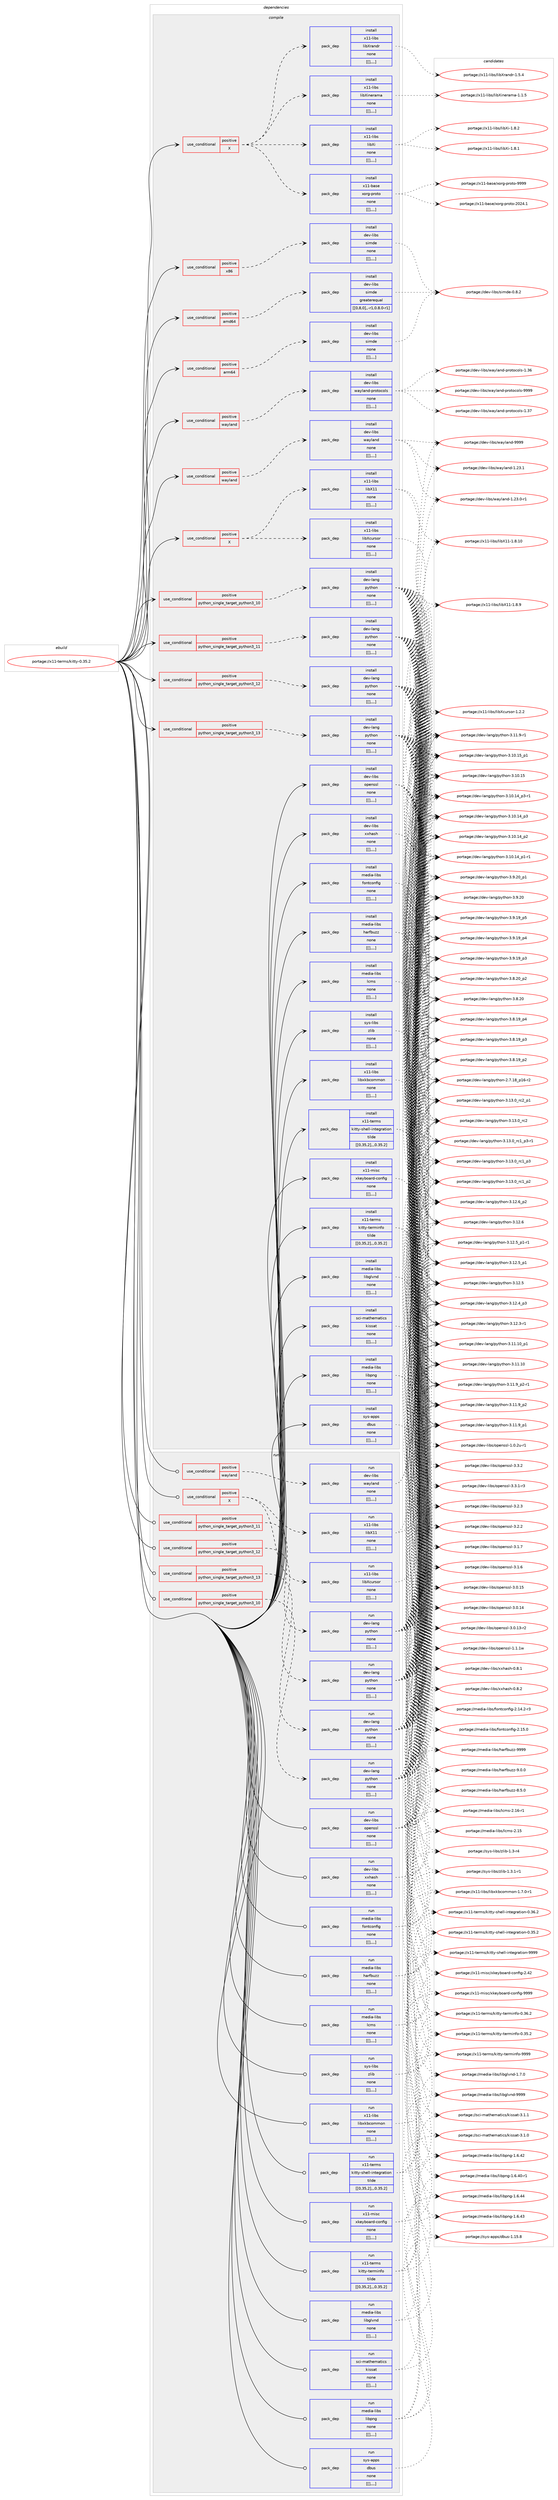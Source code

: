 digraph prolog {

# *************
# Graph options
# *************

newrank=true;
concentrate=true;
compound=true;
graph [rankdir=LR,fontname=Helvetica,fontsize=10,ranksep=1.5];#, ranksep=2.5, nodesep=0.2];
edge  [arrowhead=vee];
node  [fontname=Helvetica,fontsize=10];

# **********
# The ebuild
# **********

subgraph cluster_leftcol {
color=gray;
label=<<i>ebuild</i>>;
id [label="portage://x11-terms/kitty-0.35.2", color=red, width=4, href="../x11-terms/kitty-0.35.2.svg"];
}

# ****************
# The dependencies
# ****************

subgraph cluster_midcol {
color=gray;
label=<<i>dependencies</i>>;
subgraph cluster_compile {
fillcolor="#eeeeee";
style=filled;
label=<<i>compile</i>>;
subgraph cond128356 {
dependency480754 [label=<<TABLE BORDER="0" CELLBORDER="1" CELLSPACING="0" CELLPADDING="4"><TR><TD ROWSPAN="3" CELLPADDING="10">use_conditional</TD></TR><TR><TD>positive</TD></TR><TR><TD>X</TD></TR></TABLE>>, shape=none, color=red];
subgraph pack348957 {
dependency480755 [label=<<TABLE BORDER="0" CELLBORDER="1" CELLSPACING="0" CELLPADDING="4" WIDTH="220"><TR><TD ROWSPAN="6" CELLPADDING="30">pack_dep</TD></TR><TR><TD WIDTH="110">install</TD></TR><TR><TD>x11-base</TD></TR><TR><TD>xorg-proto</TD></TR><TR><TD>none</TD></TR><TR><TD>[[],,,,]</TD></TR></TABLE>>, shape=none, color=blue];
}
dependency480754:e -> dependency480755:w [weight=20,style="dashed",arrowhead="vee"];
subgraph pack348958 {
dependency480756 [label=<<TABLE BORDER="0" CELLBORDER="1" CELLSPACING="0" CELLPADDING="4" WIDTH="220"><TR><TD ROWSPAN="6" CELLPADDING="30">pack_dep</TD></TR><TR><TD WIDTH="110">install</TD></TR><TR><TD>x11-libs</TD></TR><TR><TD>libXi</TD></TR><TR><TD>none</TD></TR><TR><TD>[[],,,,]</TD></TR></TABLE>>, shape=none, color=blue];
}
dependency480754:e -> dependency480756:w [weight=20,style="dashed",arrowhead="vee"];
subgraph pack348959 {
dependency480757 [label=<<TABLE BORDER="0" CELLBORDER="1" CELLSPACING="0" CELLPADDING="4" WIDTH="220"><TR><TD ROWSPAN="6" CELLPADDING="30">pack_dep</TD></TR><TR><TD WIDTH="110">install</TD></TR><TR><TD>x11-libs</TD></TR><TR><TD>libXinerama</TD></TR><TR><TD>none</TD></TR><TR><TD>[[],,,,]</TD></TR></TABLE>>, shape=none, color=blue];
}
dependency480754:e -> dependency480757:w [weight=20,style="dashed",arrowhead="vee"];
subgraph pack348960 {
dependency480758 [label=<<TABLE BORDER="0" CELLBORDER="1" CELLSPACING="0" CELLPADDING="4" WIDTH="220"><TR><TD ROWSPAN="6" CELLPADDING="30">pack_dep</TD></TR><TR><TD WIDTH="110">install</TD></TR><TR><TD>x11-libs</TD></TR><TR><TD>libXrandr</TD></TR><TR><TD>none</TD></TR><TR><TD>[[],,,,]</TD></TR></TABLE>>, shape=none, color=blue];
}
dependency480754:e -> dependency480758:w [weight=20,style="dashed",arrowhead="vee"];
}
id:e -> dependency480754:w [weight=20,style="solid",arrowhead="vee"];
subgraph cond128357 {
dependency480759 [label=<<TABLE BORDER="0" CELLBORDER="1" CELLSPACING="0" CELLPADDING="4"><TR><TD ROWSPAN="3" CELLPADDING="10">use_conditional</TD></TR><TR><TD>positive</TD></TR><TR><TD>X</TD></TR></TABLE>>, shape=none, color=red];
subgraph pack348961 {
dependency480760 [label=<<TABLE BORDER="0" CELLBORDER="1" CELLSPACING="0" CELLPADDING="4" WIDTH="220"><TR><TD ROWSPAN="6" CELLPADDING="30">pack_dep</TD></TR><TR><TD WIDTH="110">install</TD></TR><TR><TD>x11-libs</TD></TR><TR><TD>libX11</TD></TR><TR><TD>none</TD></TR><TR><TD>[[],,,,]</TD></TR></TABLE>>, shape=none, color=blue];
}
dependency480759:e -> dependency480760:w [weight=20,style="dashed",arrowhead="vee"];
subgraph pack348962 {
dependency480761 [label=<<TABLE BORDER="0" CELLBORDER="1" CELLSPACING="0" CELLPADDING="4" WIDTH="220"><TR><TD ROWSPAN="6" CELLPADDING="30">pack_dep</TD></TR><TR><TD WIDTH="110">install</TD></TR><TR><TD>x11-libs</TD></TR><TR><TD>libXcursor</TD></TR><TR><TD>none</TD></TR><TR><TD>[[],,,,]</TD></TR></TABLE>>, shape=none, color=blue];
}
dependency480759:e -> dependency480761:w [weight=20,style="dashed",arrowhead="vee"];
}
id:e -> dependency480759:w [weight=20,style="solid",arrowhead="vee"];
subgraph cond128358 {
dependency480762 [label=<<TABLE BORDER="0" CELLBORDER="1" CELLSPACING="0" CELLPADDING="4"><TR><TD ROWSPAN="3" CELLPADDING="10">use_conditional</TD></TR><TR><TD>positive</TD></TR><TR><TD>amd64</TD></TR></TABLE>>, shape=none, color=red];
subgraph pack348963 {
dependency480763 [label=<<TABLE BORDER="0" CELLBORDER="1" CELLSPACING="0" CELLPADDING="4" WIDTH="220"><TR><TD ROWSPAN="6" CELLPADDING="30">pack_dep</TD></TR><TR><TD WIDTH="110">install</TD></TR><TR><TD>dev-libs</TD></TR><TR><TD>simde</TD></TR><TR><TD>greaterequal</TD></TR><TR><TD>[[0,8,0],,-r1,0.8.0-r1]</TD></TR></TABLE>>, shape=none, color=blue];
}
dependency480762:e -> dependency480763:w [weight=20,style="dashed",arrowhead="vee"];
}
id:e -> dependency480762:w [weight=20,style="solid",arrowhead="vee"];
subgraph cond128359 {
dependency480764 [label=<<TABLE BORDER="0" CELLBORDER="1" CELLSPACING="0" CELLPADDING="4"><TR><TD ROWSPAN="3" CELLPADDING="10">use_conditional</TD></TR><TR><TD>positive</TD></TR><TR><TD>arm64</TD></TR></TABLE>>, shape=none, color=red];
subgraph pack348964 {
dependency480765 [label=<<TABLE BORDER="0" CELLBORDER="1" CELLSPACING="0" CELLPADDING="4" WIDTH="220"><TR><TD ROWSPAN="6" CELLPADDING="30">pack_dep</TD></TR><TR><TD WIDTH="110">install</TD></TR><TR><TD>dev-libs</TD></TR><TR><TD>simde</TD></TR><TR><TD>none</TD></TR><TR><TD>[[],,,,]</TD></TR></TABLE>>, shape=none, color=blue];
}
dependency480764:e -> dependency480765:w [weight=20,style="dashed",arrowhead="vee"];
}
id:e -> dependency480764:w [weight=20,style="solid",arrowhead="vee"];
subgraph cond128360 {
dependency480766 [label=<<TABLE BORDER="0" CELLBORDER="1" CELLSPACING="0" CELLPADDING="4"><TR><TD ROWSPAN="3" CELLPADDING="10">use_conditional</TD></TR><TR><TD>positive</TD></TR><TR><TD>python_single_target_python3_10</TD></TR></TABLE>>, shape=none, color=red];
subgraph pack348965 {
dependency480767 [label=<<TABLE BORDER="0" CELLBORDER="1" CELLSPACING="0" CELLPADDING="4" WIDTH="220"><TR><TD ROWSPAN="6" CELLPADDING="30">pack_dep</TD></TR><TR><TD WIDTH="110">install</TD></TR><TR><TD>dev-lang</TD></TR><TR><TD>python</TD></TR><TR><TD>none</TD></TR><TR><TD>[[],,,,]</TD></TR></TABLE>>, shape=none, color=blue];
}
dependency480766:e -> dependency480767:w [weight=20,style="dashed",arrowhead="vee"];
}
id:e -> dependency480766:w [weight=20,style="solid",arrowhead="vee"];
subgraph cond128361 {
dependency480768 [label=<<TABLE BORDER="0" CELLBORDER="1" CELLSPACING="0" CELLPADDING="4"><TR><TD ROWSPAN="3" CELLPADDING="10">use_conditional</TD></TR><TR><TD>positive</TD></TR><TR><TD>python_single_target_python3_11</TD></TR></TABLE>>, shape=none, color=red];
subgraph pack348966 {
dependency480769 [label=<<TABLE BORDER="0" CELLBORDER="1" CELLSPACING="0" CELLPADDING="4" WIDTH="220"><TR><TD ROWSPAN="6" CELLPADDING="30">pack_dep</TD></TR><TR><TD WIDTH="110">install</TD></TR><TR><TD>dev-lang</TD></TR><TR><TD>python</TD></TR><TR><TD>none</TD></TR><TR><TD>[[],,,,]</TD></TR></TABLE>>, shape=none, color=blue];
}
dependency480768:e -> dependency480769:w [weight=20,style="dashed",arrowhead="vee"];
}
id:e -> dependency480768:w [weight=20,style="solid",arrowhead="vee"];
subgraph cond128362 {
dependency480770 [label=<<TABLE BORDER="0" CELLBORDER="1" CELLSPACING="0" CELLPADDING="4"><TR><TD ROWSPAN="3" CELLPADDING="10">use_conditional</TD></TR><TR><TD>positive</TD></TR><TR><TD>python_single_target_python3_12</TD></TR></TABLE>>, shape=none, color=red];
subgraph pack348967 {
dependency480771 [label=<<TABLE BORDER="0" CELLBORDER="1" CELLSPACING="0" CELLPADDING="4" WIDTH="220"><TR><TD ROWSPAN="6" CELLPADDING="30">pack_dep</TD></TR><TR><TD WIDTH="110">install</TD></TR><TR><TD>dev-lang</TD></TR><TR><TD>python</TD></TR><TR><TD>none</TD></TR><TR><TD>[[],,,,]</TD></TR></TABLE>>, shape=none, color=blue];
}
dependency480770:e -> dependency480771:w [weight=20,style="dashed",arrowhead="vee"];
}
id:e -> dependency480770:w [weight=20,style="solid",arrowhead="vee"];
subgraph cond128363 {
dependency480772 [label=<<TABLE BORDER="0" CELLBORDER="1" CELLSPACING="0" CELLPADDING="4"><TR><TD ROWSPAN="3" CELLPADDING="10">use_conditional</TD></TR><TR><TD>positive</TD></TR><TR><TD>python_single_target_python3_13</TD></TR></TABLE>>, shape=none, color=red];
subgraph pack348968 {
dependency480773 [label=<<TABLE BORDER="0" CELLBORDER="1" CELLSPACING="0" CELLPADDING="4" WIDTH="220"><TR><TD ROWSPAN="6" CELLPADDING="30">pack_dep</TD></TR><TR><TD WIDTH="110">install</TD></TR><TR><TD>dev-lang</TD></TR><TR><TD>python</TD></TR><TR><TD>none</TD></TR><TR><TD>[[],,,,]</TD></TR></TABLE>>, shape=none, color=blue];
}
dependency480772:e -> dependency480773:w [weight=20,style="dashed",arrowhead="vee"];
}
id:e -> dependency480772:w [weight=20,style="solid",arrowhead="vee"];
subgraph cond128364 {
dependency480774 [label=<<TABLE BORDER="0" CELLBORDER="1" CELLSPACING="0" CELLPADDING="4"><TR><TD ROWSPAN="3" CELLPADDING="10">use_conditional</TD></TR><TR><TD>positive</TD></TR><TR><TD>wayland</TD></TR></TABLE>>, shape=none, color=red];
subgraph pack348969 {
dependency480775 [label=<<TABLE BORDER="0" CELLBORDER="1" CELLSPACING="0" CELLPADDING="4" WIDTH="220"><TR><TD ROWSPAN="6" CELLPADDING="30">pack_dep</TD></TR><TR><TD WIDTH="110">install</TD></TR><TR><TD>dev-libs</TD></TR><TR><TD>wayland</TD></TR><TR><TD>none</TD></TR><TR><TD>[[],,,,]</TD></TR></TABLE>>, shape=none, color=blue];
}
dependency480774:e -> dependency480775:w [weight=20,style="dashed",arrowhead="vee"];
}
id:e -> dependency480774:w [weight=20,style="solid",arrowhead="vee"];
subgraph cond128365 {
dependency480776 [label=<<TABLE BORDER="0" CELLBORDER="1" CELLSPACING="0" CELLPADDING="4"><TR><TD ROWSPAN="3" CELLPADDING="10">use_conditional</TD></TR><TR><TD>positive</TD></TR><TR><TD>wayland</TD></TR></TABLE>>, shape=none, color=red];
subgraph pack348970 {
dependency480777 [label=<<TABLE BORDER="0" CELLBORDER="1" CELLSPACING="0" CELLPADDING="4" WIDTH="220"><TR><TD ROWSPAN="6" CELLPADDING="30">pack_dep</TD></TR><TR><TD WIDTH="110">install</TD></TR><TR><TD>dev-libs</TD></TR><TR><TD>wayland-protocols</TD></TR><TR><TD>none</TD></TR><TR><TD>[[],,,,]</TD></TR></TABLE>>, shape=none, color=blue];
}
dependency480776:e -> dependency480777:w [weight=20,style="dashed",arrowhead="vee"];
}
id:e -> dependency480776:w [weight=20,style="solid",arrowhead="vee"];
subgraph cond128366 {
dependency480778 [label=<<TABLE BORDER="0" CELLBORDER="1" CELLSPACING="0" CELLPADDING="4"><TR><TD ROWSPAN="3" CELLPADDING="10">use_conditional</TD></TR><TR><TD>positive</TD></TR><TR><TD>x86</TD></TR></TABLE>>, shape=none, color=red];
subgraph pack348971 {
dependency480779 [label=<<TABLE BORDER="0" CELLBORDER="1" CELLSPACING="0" CELLPADDING="4" WIDTH="220"><TR><TD ROWSPAN="6" CELLPADDING="30">pack_dep</TD></TR><TR><TD WIDTH="110">install</TD></TR><TR><TD>dev-libs</TD></TR><TR><TD>simde</TD></TR><TR><TD>none</TD></TR><TR><TD>[[],,,,]</TD></TR></TABLE>>, shape=none, color=blue];
}
dependency480778:e -> dependency480779:w [weight=20,style="dashed",arrowhead="vee"];
}
id:e -> dependency480778:w [weight=20,style="solid",arrowhead="vee"];
subgraph pack348972 {
dependency480780 [label=<<TABLE BORDER="0" CELLBORDER="1" CELLSPACING="0" CELLPADDING="4" WIDTH="220"><TR><TD ROWSPAN="6" CELLPADDING="30">pack_dep</TD></TR><TR><TD WIDTH="110">install</TD></TR><TR><TD>dev-libs</TD></TR><TR><TD>openssl</TD></TR><TR><TD>none</TD></TR><TR><TD>[[],,,,]</TD></TR></TABLE>>, shape=none, color=blue];
}
id:e -> dependency480780:w [weight=20,style="solid",arrowhead="vee"];
subgraph pack348973 {
dependency480781 [label=<<TABLE BORDER="0" CELLBORDER="1" CELLSPACING="0" CELLPADDING="4" WIDTH="220"><TR><TD ROWSPAN="6" CELLPADDING="30">pack_dep</TD></TR><TR><TD WIDTH="110">install</TD></TR><TR><TD>dev-libs</TD></TR><TR><TD>xxhash</TD></TR><TR><TD>none</TD></TR><TR><TD>[[],,,,]</TD></TR></TABLE>>, shape=none, color=blue];
}
id:e -> dependency480781:w [weight=20,style="solid",arrowhead="vee"];
subgraph pack348974 {
dependency480782 [label=<<TABLE BORDER="0" CELLBORDER="1" CELLSPACING="0" CELLPADDING="4" WIDTH="220"><TR><TD ROWSPAN="6" CELLPADDING="30">pack_dep</TD></TR><TR><TD WIDTH="110">install</TD></TR><TR><TD>media-libs</TD></TR><TR><TD>fontconfig</TD></TR><TR><TD>none</TD></TR><TR><TD>[[],,,,]</TD></TR></TABLE>>, shape=none, color=blue];
}
id:e -> dependency480782:w [weight=20,style="solid",arrowhead="vee"];
subgraph pack348975 {
dependency480783 [label=<<TABLE BORDER="0" CELLBORDER="1" CELLSPACING="0" CELLPADDING="4" WIDTH="220"><TR><TD ROWSPAN="6" CELLPADDING="30">pack_dep</TD></TR><TR><TD WIDTH="110">install</TD></TR><TR><TD>media-libs</TD></TR><TR><TD>harfbuzz</TD></TR><TR><TD>none</TD></TR><TR><TD>[[],,,,]</TD></TR></TABLE>>, shape=none, color=blue];
}
id:e -> dependency480783:w [weight=20,style="solid",arrowhead="vee"];
subgraph pack348976 {
dependency480784 [label=<<TABLE BORDER="0" CELLBORDER="1" CELLSPACING="0" CELLPADDING="4" WIDTH="220"><TR><TD ROWSPAN="6" CELLPADDING="30">pack_dep</TD></TR><TR><TD WIDTH="110">install</TD></TR><TR><TD>media-libs</TD></TR><TR><TD>lcms</TD></TR><TR><TD>none</TD></TR><TR><TD>[[],,,,]</TD></TR></TABLE>>, shape=none, color=blue];
}
id:e -> dependency480784:w [weight=20,style="solid",arrowhead="vee"];
subgraph pack348977 {
dependency480785 [label=<<TABLE BORDER="0" CELLBORDER="1" CELLSPACING="0" CELLPADDING="4" WIDTH="220"><TR><TD ROWSPAN="6" CELLPADDING="30">pack_dep</TD></TR><TR><TD WIDTH="110">install</TD></TR><TR><TD>media-libs</TD></TR><TR><TD>libglvnd</TD></TR><TR><TD>none</TD></TR><TR><TD>[[],,,,]</TD></TR></TABLE>>, shape=none, color=blue];
}
id:e -> dependency480785:w [weight=20,style="solid",arrowhead="vee"];
subgraph pack348978 {
dependency480786 [label=<<TABLE BORDER="0" CELLBORDER="1" CELLSPACING="0" CELLPADDING="4" WIDTH="220"><TR><TD ROWSPAN="6" CELLPADDING="30">pack_dep</TD></TR><TR><TD WIDTH="110">install</TD></TR><TR><TD>media-libs</TD></TR><TR><TD>libpng</TD></TR><TR><TD>none</TD></TR><TR><TD>[[],,,,]</TD></TR></TABLE>>, shape=none, color=blue];
}
id:e -> dependency480786:w [weight=20,style="solid",arrowhead="vee"];
subgraph pack348979 {
dependency480787 [label=<<TABLE BORDER="0" CELLBORDER="1" CELLSPACING="0" CELLPADDING="4" WIDTH="220"><TR><TD ROWSPAN="6" CELLPADDING="30">pack_dep</TD></TR><TR><TD WIDTH="110">install</TD></TR><TR><TD>sys-apps</TD></TR><TR><TD>dbus</TD></TR><TR><TD>none</TD></TR><TR><TD>[[],,,,]</TD></TR></TABLE>>, shape=none, color=blue];
}
id:e -> dependency480787:w [weight=20,style="solid",arrowhead="vee"];
subgraph pack348980 {
dependency480788 [label=<<TABLE BORDER="0" CELLBORDER="1" CELLSPACING="0" CELLPADDING="4" WIDTH="220"><TR><TD ROWSPAN="6" CELLPADDING="30">pack_dep</TD></TR><TR><TD WIDTH="110">install</TD></TR><TR><TD>sys-libs</TD></TR><TR><TD>zlib</TD></TR><TR><TD>none</TD></TR><TR><TD>[[],,,,]</TD></TR></TABLE>>, shape=none, color=blue];
}
id:e -> dependency480788:w [weight=20,style="solid",arrowhead="vee"];
subgraph pack348981 {
dependency480789 [label=<<TABLE BORDER="0" CELLBORDER="1" CELLSPACING="0" CELLPADDING="4" WIDTH="220"><TR><TD ROWSPAN="6" CELLPADDING="30">pack_dep</TD></TR><TR><TD WIDTH="110">install</TD></TR><TR><TD>x11-libs</TD></TR><TR><TD>libxkbcommon</TD></TR><TR><TD>none</TD></TR><TR><TD>[[],,,,]</TD></TR></TABLE>>, shape=none, color=blue];
}
id:e -> dependency480789:w [weight=20,style="solid",arrowhead="vee"];
subgraph pack348982 {
dependency480790 [label=<<TABLE BORDER="0" CELLBORDER="1" CELLSPACING="0" CELLPADDING="4" WIDTH="220"><TR><TD ROWSPAN="6" CELLPADDING="30">pack_dep</TD></TR><TR><TD WIDTH="110">install</TD></TR><TR><TD>x11-misc</TD></TR><TR><TD>xkeyboard-config</TD></TR><TR><TD>none</TD></TR><TR><TD>[[],,,,]</TD></TR></TABLE>>, shape=none, color=blue];
}
id:e -> dependency480790:w [weight=20,style="solid",arrowhead="vee"];
subgraph pack348983 {
dependency480791 [label=<<TABLE BORDER="0" CELLBORDER="1" CELLSPACING="0" CELLPADDING="4" WIDTH="220"><TR><TD ROWSPAN="6" CELLPADDING="30">pack_dep</TD></TR><TR><TD WIDTH="110">install</TD></TR><TR><TD>x11-terms</TD></TR><TR><TD>kitty-shell-integration</TD></TR><TR><TD>tilde</TD></TR><TR><TD>[[0,35,2],,,0.35.2]</TD></TR></TABLE>>, shape=none, color=blue];
}
id:e -> dependency480791:w [weight=20,style="solid",arrowhead="vee"];
subgraph pack348984 {
dependency480792 [label=<<TABLE BORDER="0" CELLBORDER="1" CELLSPACING="0" CELLPADDING="4" WIDTH="220"><TR><TD ROWSPAN="6" CELLPADDING="30">pack_dep</TD></TR><TR><TD WIDTH="110">install</TD></TR><TR><TD>x11-terms</TD></TR><TR><TD>kitty-terminfo</TD></TR><TR><TD>tilde</TD></TR><TR><TD>[[0,35,2],,,0.35.2]</TD></TR></TABLE>>, shape=none, color=blue];
}
id:e -> dependency480792:w [weight=20,style="solid",arrowhead="vee"];
subgraph pack348985 {
dependency480793 [label=<<TABLE BORDER="0" CELLBORDER="1" CELLSPACING="0" CELLPADDING="4" WIDTH="220"><TR><TD ROWSPAN="6" CELLPADDING="30">pack_dep</TD></TR><TR><TD WIDTH="110">install</TD></TR><TR><TD>sci-mathematics</TD></TR><TR><TD>kissat</TD></TR><TR><TD>none</TD></TR><TR><TD>[[],,,,]</TD></TR></TABLE>>, shape=none, color=blue];
}
id:e -> dependency480793:w [weight=20,style="solid",arrowhead="vee"];
}
subgraph cluster_compileandrun {
fillcolor="#eeeeee";
style=filled;
label=<<i>compile and run</i>>;
}
subgraph cluster_run {
fillcolor="#eeeeee";
style=filled;
label=<<i>run</i>>;
subgraph cond128367 {
dependency480794 [label=<<TABLE BORDER="0" CELLBORDER="1" CELLSPACING="0" CELLPADDING="4"><TR><TD ROWSPAN="3" CELLPADDING="10">use_conditional</TD></TR><TR><TD>positive</TD></TR><TR><TD>X</TD></TR></TABLE>>, shape=none, color=red];
subgraph pack348986 {
dependency480795 [label=<<TABLE BORDER="0" CELLBORDER="1" CELLSPACING="0" CELLPADDING="4" WIDTH="220"><TR><TD ROWSPAN="6" CELLPADDING="30">pack_dep</TD></TR><TR><TD WIDTH="110">run</TD></TR><TR><TD>x11-libs</TD></TR><TR><TD>libX11</TD></TR><TR><TD>none</TD></TR><TR><TD>[[],,,,]</TD></TR></TABLE>>, shape=none, color=blue];
}
dependency480794:e -> dependency480795:w [weight=20,style="dashed",arrowhead="vee"];
subgraph pack348987 {
dependency480796 [label=<<TABLE BORDER="0" CELLBORDER="1" CELLSPACING="0" CELLPADDING="4" WIDTH="220"><TR><TD ROWSPAN="6" CELLPADDING="30">pack_dep</TD></TR><TR><TD WIDTH="110">run</TD></TR><TR><TD>x11-libs</TD></TR><TR><TD>libXcursor</TD></TR><TR><TD>none</TD></TR><TR><TD>[[],,,,]</TD></TR></TABLE>>, shape=none, color=blue];
}
dependency480794:e -> dependency480796:w [weight=20,style="dashed",arrowhead="vee"];
}
id:e -> dependency480794:w [weight=20,style="solid",arrowhead="odot"];
subgraph cond128368 {
dependency480797 [label=<<TABLE BORDER="0" CELLBORDER="1" CELLSPACING="0" CELLPADDING="4"><TR><TD ROWSPAN="3" CELLPADDING="10">use_conditional</TD></TR><TR><TD>positive</TD></TR><TR><TD>python_single_target_python3_10</TD></TR></TABLE>>, shape=none, color=red];
subgraph pack348988 {
dependency480798 [label=<<TABLE BORDER="0" CELLBORDER="1" CELLSPACING="0" CELLPADDING="4" WIDTH="220"><TR><TD ROWSPAN="6" CELLPADDING="30">pack_dep</TD></TR><TR><TD WIDTH="110">run</TD></TR><TR><TD>dev-lang</TD></TR><TR><TD>python</TD></TR><TR><TD>none</TD></TR><TR><TD>[[],,,,]</TD></TR></TABLE>>, shape=none, color=blue];
}
dependency480797:e -> dependency480798:w [weight=20,style="dashed",arrowhead="vee"];
}
id:e -> dependency480797:w [weight=20,style="solid",arrowhead="odot"];
subgraph cond128369 {
dependency480799 [label=<<TABLE BORDER="0" CELLBORDER="1" CELLSPACING="0" CELLPADDING="4"><TR><TD ROWSPAN="3" CELLPADDING="10">use_conditional</TD></TR><TR><TD>positive</TD></TR><TR><TD>python_single_target_python3_11</TD></TR></TABLE>>, shape=none, color=red];
subgraph pack348989 {
dependency480800 [label=<<TABLE BORDER="0" CELLBORDER="1" CELLSPACING="0" CELLPADDING="4" WIDTH="220"><TR><TD ROWSPAN="6" CELLPADDING="30">pack_dep</TD></TR><TR><TD WIDTH="110">run</TD></TR><TR><TD>dev-lang</TD></TR><TR><TD>python</TD></TR><TR><TD>none</TD></TR><TR><TD>[[],,,,]</TD></TR></TABLE>>, shape=none, color=blue];
}
dependency480799:e -> dependency480800:w [weight=20,style="dashed",arrowhead="vee"];
}
id:e -> dependency480799:w [weight=20,style="solid",arrowhead="odot"];
subgraph cond128370 {
dependency480801 [label=<<TABLE BORDER="0" CELLBORDER="1" CELLSPACING="0" CELLPADDING="4"><TR><TD ROWSPAN="3" CELLPADDING="10">use_conditional</TD></TR><TR><TD>positive</TD></TR><TR><TD>python_single_target_python3_12</TD></TR></TABLE>>, shape=none, color=red];
subgraph pack348990 {
dependency480802 [label=<<TABLE BORDER="0" CELLBORDER="1" CELLSPACING="0" CELLPADDING="4" WIDTH="220"><TR><TD ROWSPAN="6" CELLPADDING="30">pack_dep</TD></TR><TR><TD WIDTH="110">run</TD></TR><TR><TD>dev-lang</TD></TR><TR><TD>python</TD></TR><TR><TD>none</TD></TR><TR><TD>[[],,,,]</TD></TR></TABLE>>, shape=none, color=blue];
}
dependency480801:e -> dependency480802:w [weight=20,style="dashed",arrowhead="vee"];
}
id:e -> dependency480801:w [weight=20,style="solid",arrowhead="odot"];
subgraph cond128371 {
dependency480803 [label=<<TABLE BORDER="0" CELLBORDER="1" CELLSPACING="0" CELLPADDING="4"><TR><TD ROWSPAN="3" CELLPADDING="10">use_conditional</TD></TR><TR><TD>positive</TD></TR><TR><TD>python_single_target_python3_13</TD></TR></TABLE>>, shape=none, color=red];
subgraph pack348991 {
dependency480804 [label=<<TABLE BORDER="0" CELLBORDER="1" CELLSPACING="0" CELLPADDING="4" WIDTH="220"><TR><TD ROWSPAN="6" CELLPADDING="30">pack_dep</TD></TR><TR><TD WIDTH="110">run</TD></TR><TR><TD>dev-lang</TD></TR><TR><TD>python</TD></TR><TR><TD>none</TD></TR><TR><TD>[[],,,,]</TD></TR></TABLE>>, shape=none, color=blue];
}
dependency480803:e -> dependency480804:w [weight=20,style="dashed",arrowhead="vee"];
}
id:e -> dependency480803:w [weight=20,style="solid",arrowhead="odot"];
subgraph cond128372 {
dependency480805 [label=<<TABLE BORDER="0" CELLBORDER="1" CELLSPACING="0" CELLPADDING="4"><TR><TD ROWSPAN="3" CELLPADDING="10">use_conditional</TD></TR><TR><TD>positive</TD></TR><TR><TD>wayland</TD></TR></TABLE>>, shape=none, color=red];
subgraph pack348992 {
dependency480806 [label=<<TABLE BORDER="0" CELLBORDER="1" CELLSPACING="0" CELLPADDING="4" WIDTH="220"><TR><TD ROWSPAN="6" CELLPADDING="30">pack_dep</TD></TR><TR><TD WIDTH="110">run</TD></TR><TR><TD>dev-libs</TD></TR><TR><TD>wayland</TD></TR><TR><TD>none</TD></TR><TR><TD>[[],,,,]</TD></TR></TABLE>>, shape=none, color=blue];
}
dependency480805:e -> dependency480806:w [weight=20,style="dashed",arrowhead="vee"];
}
id:e -> dependency480805:w [weight=20,style="solid",arrowhead="odot"];
subgraph pack348993 {
dependency480807 [label=<<TABLE BORDER="0" CELLBORDER="1" CELLSPACING="0" CELLPADDING="4" WIDTH="220"><TR><TD ROWSPAN="6" CELLPADDING="30">pack_dep</TD></TR><TR><TD WIDTH="110">run</TD></TR><TR><TD>dev-libs</TD></TR><TR><TD>openssl</TD></TR><TR><TD>none</TD></TR><TR><TD>[[],,,,]</TD></TR></TABLE>>, shape=none, color=blue];
}
id:e -> dependency480807:w [weight=20,style="solid",arrowhead="odot"];
subgraph pack348994 {
dependency480808 [label=<<TABLE BORDER="0" CELLBORDER="1" CELLSPACING="0" CELLPADDING="4" WIDTH="220"><TR><TD ROWSPAN="6" CELLPADDING="30">pack_dep</TD></TR><TR><TD WIDTH="110">run</TD></TR><TR><TD>dev-libs</TD></TR><TR><TD>xxhash</TD></TR><TR><TD>none</TD></TR><TR><TD>[[],,,,]</TD></TR></TABLE>>, shape=none, color=blue];
}
id:e -> dependency480808:w [weight=20,style="solid",arrowhead="odot"];
subgraph pack348995 {
dependency480809 [label=<<TABLE BORDER="0" CELLBORDER="1" CELLSPACING="0" CELLPADDING="4" WIDTH="220"><TR><TD ROWSPAN="6" CELLPADDING="30">pack_dep</TD></TR><TR><TD WIDTH="110">run</TD></TR><TR><TD>media-libs</TD></TR><TR><TD>fontconfig</TD></TR><TR><TD>none</TD></TR><TR><TD>[[],,,,]</TD></TR></TABLE>>, shape=none, color=blue];
}
id:e -> dependency480809:w [weight=20,style="solid",arrowhead="odot"];
subgraph pack348996 {
dependency480810 [label=<<TABLE BORDER="0" CELLBORDER="1" CELLSPACING="0" CELLPADDING="4" WIDTH="220"><TR><TD ROWSPAN="6" CELLPADDING="30">pack_dep</TD></TR><TR><TD WIDTH="110">run</TD></TR><TR><TD>media-libs</TD></TR><TR><TD>harfbuzz</TD></TR><TR><TD>none</TD></TR><TR><TD>[[],,,,]</TD></TR></TABLE>>, shape=none, color=blue];
}
id:e -> dependency480810:w [weight=20,style="solid",arrowhead="odot"];
subgraph pack348997 {
dependency480811 [label=<<TABLE BORDER="0" CELLBORDER="1" CELLSPACING="0" CELLPADDING="4" WIDTH="220"><TR><TD ROWSPAN="6" CELLPADDING="30">pack_dep</TD></TR><TR><TD WIDTH="110">run</TD></TR><TR><TD>media-libs</TD></TR><TR><TD>lcms</TD></TR><TR><TD>none</TD></TR><TR><TD>[[],,,,]</TD></TR></TABLE>>, shape=none, color=blue];
}
id:e -> dependency480811:w [weight=20,style="solid",arrowhead="odot"];
subgraph pack348998 {
dependency480812 [label=<<TABLE BORDER="0" CELLBORDER="1" CELLSPACING="0" CELLPADDING="4" WIDTH="220"><TR><TD ROWSPAN="6" CELLPADDING="30">pack_dep</TD></TR><TR><TD WIDTH="110">run</TD></TR><TR><TD>media-libs</TD></TR><TR><TD>libglvnd</TD></TR><TR><TD>none</TD></TR><TR><TD>[[],,,,]</TD></TR></TABLE>>, shape=none, color=blue];
}
id:e -> dependency480812:w [weight=20,style="solid",arrowhead="odot"];
subgraph pack348999 {
dependency480813 [label=<<TABLE BORDER="0" CELLBORDER="1" CELLSPACING="0" CELLPADDING="4" WIDTH="220"><TR><TD ROWSPAN="6" CELLPADDING="30">pack_dep</TD></TR><TR><TD WIDTH="110">run</TD></TR><TR><TD>media-libs</TD></TR><TR><TD>libpng</TD></TR><TR><TD>none</TD></TR><TR><TD>[[],,,,]</TD></TR></TABLE>>, shape=none, color=blue];
}
id:e -> dependency480813:w [weight=20,style="solid",arrowhead="odot"];
subgraph pack349000 {
dependency480814 [label=<<TABLE BORDER="0" CELLBORDER="1" CELLSPACING="0" CELLPADDING="4" WIDTH="220"><TR><TD ROWSPAN="6" CELLPADDING="30">pack_dep</TD></TR><TR><TD WIDTH="110">run</TD></TR><TR><TD>sys-apps</TD></TR><TR><TD>dbus</TD></TR><TR><TD>none</TD></TR><TR><TD>[[],,,,]</TD></TR></TABLE>>, shape=none, color=blue];
}
id:e -> dependency480814:w [weight=20,style="solid",arrowhead="odot"];
subgraph pack349001 {
dependency480815 [label=<<TABLE BORDER="0" CELLBORDER="1" CELLSPACING="0" CELLPADDING="4" WIDTH="220"><TR><TD ROWSPAN="6" CELLPADDING="30">pack_dep</TD></TR><TR><TD WIDTH="110">run</TD></TR><TR><TD>sys-libs</TD></TR><TR><TD>zlib</TD></TR><TR><TD>none</TD></TR><TR><TD>[[],,,,]</TD></TR></TABLE>>, shape=none, color=blue];
}
id:e -> dependency480815:w [weight=20,style="solid",arrowhead="odot"];
subgraph pack349002 {
dependency480816 [label=<<TABLE BORDER="0" CELLBORDER="1" CELLSPACING="0" CELLPADDING="4" WIDTH="220"><TR><TD ROWSPAN="6" CELLPADDING="30">pack_dep</TD></TR><TR><TD WIDTH="110">run</TD></TR><TR><TD>x11-libs</TD></TR><TR><TD>libxkbcommon</TD></TR><TR><TD>none</TD></TR><TR><TD>[[],,,,]</TD></TR></TABLE>>, shape=none, color=blue];
}
id:e -> dependency480816:w [weight=20,style="solid",arrowhead="odot"];
subgraph pack349003 {
dependency480817 [label=<<TABLE BORDER="0" CELLBORDER="1" CELLSPACING="0" CELLPADDING="4" WIDTH="220"><TR><TD ROWSPAN="6" CELLPADDING="30">pack_dep</TD></TR><TR><TD WIDTH="110">run</TD></TR><TR><TD>x11-misc</TD></TR><TR><TD>xkeyboard-config</TD></TR><TR><TD>none</TD></TR><TR><TD>[[],,,,]</TD></TR></TABLE>>, shape=none, color=blue];
}
id:e -> dependency480817:w [weight=20,style="solid",arrowhead="odot"];
subgraph pack349004 {
dependency480818 [label=<<TABLE BORDER="0" CELLBORDER="1" CELLSPACING="0" CELLPADDING="4" WIDTH="220"><TR><TD ROWSPAN="6" CELLPADDING="30">pack_dep</TD></TR><TR><TD WIDTH="110">run</TD></TR><TR><TD>x11-terms</TD></TR><TR><TD>kitty-shell-integration</TD></TR><TR><TD>tilde</TD></TR><TR><TD>[[0,35,2],,,0.35.2]</TD></TR></TABLE>>, shape=none, color=blue];
}
id:e -> dependency480818:w [weight=20,style="solid",arrowhead="odot"];
subgraph pack349005 {
dependency480819 [label=<<TABLE BORDER="0" CELLBORDER="1" CELLSPACING="0" CELLPADDING="4" WIDTH="220"><TR><TD ROWSPAN="6" CELLPADDING="30">pack_dep</TD></TR><TR><TD WIDTH="110">run</TD></TR><TR><TD>x11-terms</TD></TR><TR><TD>kitty-terminfo</TD></TR><TR><TD>tilde</TD></TR><TR><TD>[[0,35,2],,,0.35.2]</TD></TR></TABLE>>, shape=none, color=blue];
}
id:e -> dependency480819:w [weight=20,style="solid",arrowhead="odot"];
subgraph pack349006 {
dependency480820 [label=<<TABLE BORDER="0" CELLBORDER="1" CELLSPACING="0" CELLPADDING="4" WIDTH="220"><TR><TD ROWSPAN="6" CELLPADDING="30">pack_dep</TD></TR><TR><TD WIDTH="110">run</TD></TR><TR><TD>sci-mathematics</TD></TR><TR><TD>kissat</TD></TR><TR><TD>none</TD></TR><TR><TD>[[],,,,]</TD></TR></TABLE>>, shape=none, color=blue];
}
id:e -> dependency480820:w [weight=20,style="solid",arrowhead="odot"];
}
}

# **************
# The candidates
# **************

subgraph cluster_choices {
rank=same;
color=gray;
label=<<i>candidates</i>>;

subgraph choice348957 {
color=black;
nodesep=1;
choice120494945989711510147120111114103451121141111161114557575757 [label="portage://x11-base/xorg-proto-9999", color=red, width=4,href="../x11-base/xorg-proto-9999.svg"];
choice1204949459897115101471201111141034511211411111611145504850524649 [label="portage://x11-base/xorg-proto-2024.1", color=red, width=4,href="../x11-base/xorg-proto-2024.1.svg"];
dependency480755:e -> choice120494945989711510147120111114103451121141111161114557575757:w [style=dotted,weight="100"];
dependency480755:e -> choice1204949459897115101471201111141034511211411111611145504850524649:w [style=dotted,weight="100"];
}
subgraph choice348958 {
color=black;
nodesep=1;
choice12049494510810598115471081059888105454946564650 [label="portage://x11-libs/libXi-1.8.2", color=red, width=4,href="../x11-libs/libXi-1.8.2.svg"];
choice12049494510810598115471081059888105454946564649 [label="portage://x11-libs/libXi-1.8.1", color=red, width=4,href="../x11-libs/libXi-1.8.1.svg"];
dependency480756:e -> choice12049494510810598115471081059888105454946564650:w [style=dotted,weight="100"];
dependency480756:e -> choice12049494510810598115471081059888105454946564649:w [style=dotted,weight="100"];
}
subgraph choice348959 {
color=black;
nodesep=1;
choice120494945108105981154710810598881051101011149710997454946494653 [label="portage://x11-libs/libXinerama-1.1.5", color=red, width=4,href="../x11-libs/libXinerama-1.1.5.svg"];
dependency480757:e -> choice120494945108105981154710810598881051101011149710997454946494653:w [style=dotted,weight="100"];
}
subgraph choice348960 {
color=black;
nodesep=1;
choice1204949451081059811547108105988811497110100114454946534652 [label="portage://x11-libs/libXrandr-1.5.4", color=red, width=4,href="../x11-libs/libXrandr-1.5.4.svg"];
dependency480758:e -> choice1204949451081059811547108105988811497110100114454946534652:w [style=dotted,weight="100"];
}
subgraph choice348961 {
color=black;
nodesep=1;
choice12049494510810598115471081059888494945494656464948 [label="portage://x11-libs/libX11-1.8.10", color=red, width=4,href="../x11-libs/libX11-1.8.10.svg"];
choice120494945108105981154710810598884949454946564657 [label="portage://x11-libs/libX11-1.8.9", color=red, width=4,href="../x11-libs/libX11-1.8.9.svg"];
dependency480760:e -> choice12049494510810598115471081059888494945494656464948:w [style=dotted,weight="100"];
dependency480760:e -> choice120494945108105981154710810598884949454946564657:w [style=dotted,weight="100"];
}
subgraph choice348962 {
color=black;
nodesep=1;
choice1204949451081059811547108105988899117114115111114454946504650 [label="portage://x11-libs/libXcursor-1.2.2", color=red, width=4,href="../x11-libs/libXcursor-1.2.2.svg"];
dependency480761:e -> choice1204949451081059811547108105988899117114115111114454946504650:w [style=dotted,weight="100"];
}
subgraph choice348963 {
color=black;
nodesep=1;
choice100101118451081059811547115105109100101454846564650 [label="portage://dev-libs/simde-0.8.2", color=red, width=4,href="../dev-libs/simde-0.8.2.svg"];
dependency480763:e -> choice100101118451081059811547115105109100101454846564650:w [style=dotted,weight="100"];
}
subgraph choice348964 {
color=black;
nodesep=1;
choice100101118451081059811547115105109100101454846564650 [label="portage://dev-libs/simde-0.8.2", color=red, width=4,href="../dev-libs/simde-0.8.2.svg"];
dependency480765:e -> choice100101118451081059811547115105109100101454846564650:w [style=dotted,weight="100"];
}
subgraph choice348965 {
color=black;
nodesep=1;
choice100101118451089711010347112121116104111110455146495146489511499509511249 [label="portage://dev-lang/python-3.13.0_rc2_p1", color=red, width=4,href="../dev-lang/python-3.13.0_rc2_p1.svg"];
choice10010111845108971101034711212111610411111045514649514648951149950 [label="portage://dev-lang/python-3.13.0_rc2", color=red, width=4,href="../dev-lang/python-3.13.0_rc2.svg"];
choice1001011184510897110103471121211161041111104551464951464895114994995112514511449 [label="portage://dev-lang/python-3.13.0_rc1_p3-r1", color=red, width=4,href="../dev-lang/python-3.13.0_rc1_p3-r1.svg"];
choice100101118451089711010347112121116104111110455146495146489511499499511251 [label="portage://dev-lang/python-3.13.0_rc1_p3", color=red, width=4,href="../dev-lang/python-3.13.0_rc1_p3.svg"];
choice100101118451089711010347112121116104111110455146495146489511499499511250 [label="portage://dev-lang/python-3.13.0_rc1_p2", color=red, width=4,href="../dev-lang/python-3.13.0_rc1_p2.svg"];
choice100101118451089711010347112121116104111110455146495046549511250 [label="portage://dev-lang/python-3.12.6_p2", color=red, width=4,href="../dev-lang/python-3.12.6_p2.svg"];
choice10010111845108971101034711212111610411111045514649504654 [label="portage://dev-lang/python-3.12.6", color=red, width=4,href="../dev-lang/python-3.12.6.svg"];
choice1001011184510897110103471121211161041111104551464950465395112494511449 [label="portage://dev-lang/python-3.12.5_p1-r1", color=red, width=4,href="../dev-lang/python-3.12.5_p1-r1.svg"];
choice100101118451089711010347112121116104111110455146495046539511249 [label="portage://dev-lang/python-3.12.5_p1", color=red, width=4,href="../dev-lang/python-3.12.5_p1.svg"];
choice10010111845108971101034711212111610411111045514649504653 [label="portage://dev-lang/python-3.12.5", color=red, width=4,href="../dev-lang/python-3.12.5.svg"];
choice100101118451089711010347112121116104111110455146495046529511251 [label="portage://dev-lang/python-3.12.4_p3", color=red, width=4,href="../dev-lang/python-3.12.4_p3.svg"];
choice100101118451089711010347112121116104111110455146495046514511449 [label="portage://dev-lang/python-3.12.3-r1", color=red, width=4,href="../dev-lang/python-3.12.3-r1.svg"];
choice10010111845108971101034711212111610411111045514649494649489511249 [label="portage://dev-lang/python-3.11.10_p1", color=red, width=4,href="../dev-lang/python-3.11.10_p1.svg"];
choice1001011184510897110103471121211161041111104551464949464948 [label="portage://dev-lang/python-3.11.10", color=red, width=4,href="../dev-lang/python-3.11.10.svg"];
choice1001011184510897110103471121211161041111104551464949465795112504511449 [label="portage://dev-lang/python-3.11.9_p2-r1", color=red, width=4,href="../dev-lang/python-3.11.9_p2-r1.svg"];
choice100101118451089711010347112121116104111110455146494946579511250 [label="portage://dev-lang/python-3.11.9_p2", color=red, width=4,href="../dev-lang/python-3.11.9_p2.svg"];
choice100101118451089711010347112121116104111110455146494946579511249 [label="portage://dev-lang/python-3.11.9_p1", color=red, width=4,href="../dev-lang/python-3.11.9_p1.svg"];
choice100101118451089711010347112121116104111110455146494946574511449 [label="portage://dev-lang/python-3.11.9-r1", color=red, width=4,href="../dev-lang/python-3.11.9-r1.svg"];
choice10010111845108971101034711212111610411111045514649484649539511249 [label="portage://dev-lang/python-3.10.15_p1", color=red, width=4,href="../dev-lang/python-3.10.15_p1.svg"];
choice1001011184510897110103471121211161041111104551464948464953 [label="portage://dev-lang/python-3.10.15", color=red, width=4,href="../dev-lang/python-3.10.15.svg"];
choice100101118451089711010347112121116104111110455146494846495295112514511449 [label="portage://dev-lang/python-3.10.14_p3-r1", color=red, width=4,href="../dev-lang/python-3.10.14_p3-r1.svg"];
choice10010111845108971101034711212111610411111045514649484649529511251 [label="portage://dev-lang/python-3.10.14_p3", color=red, width=4,href="../dev-lang/python-3.10.14_p3.svg"];
choice10010111845108971101034711212111610411111045514649484649529511250 [label="portage://dev-lang/python-3.10.14_p2", color=red, width=4,href="../dev-lang/python-3.10.14_p2.svg"];
choice100101118451089711010347112121116104111110455146494846495295112494511449 [label="portage://dev-lang/python-3.10.14_p1-r1", color=red, width=4,href="../dev-lang/python-3.10.14_p1-r1.svg"];
choice100101118451089711010347112121116104111110455146574650489511249 [label="portage://dev-lang/python-3.9.20_p1", color=red, width=4,href="../dev-lang/python-3.9.20_p1.svg"];
choice10010111845108971101034711212111610411111045514657465048 [label="portage://dev-lang/python-3.9.20", color=red, width=4,href="../dev-lang/python-3.9.20.svg"];
choice100101118451089711010347112121116104111110455146574649579511253 [label="portage://dev-lang/python-3.9.19_p5", color=red, width=4,href="../dev-lang/python-3.9.19_p5.svg"];
choice100101118451089711010347112121116104111110455146574649579511252 [label="portage://dev-lang/python-3.9.19_p4", color=red, width=4,href="../dev-lang/python-3.9.19_p4.svg"];
choice100101118451089711010347112121116104111110455146574649579511251 [label="portage://dev-lang/python-3.9.19_p3", color=red, width=4,href="../dev-lang/python-3.9.19_p3.svg"];
choice100101118451089711010347112121116104111110455146564650489511250 [label="portage://dev-lang/python-3.8.20_p2", color=red, width=4,href="../dev-lang/python-3.8.20_p2.svg"];
choice10010111845108971101034711212111610411111045514656465048 [label="portage://dev-lang/python-3.8.20", color=red, width=4,href="../dev-lang/python-3.8.20.svg"];
choice100101118451089711010347112121116104111110455146564649579511252 [label="portage://dev-lang/python-3.8.19_p4", color=red, width=4,href="../dev-lang/python-3.8.19_p4.svg"];
choice100101118451089711010347112121116104111110455146564649579511251 [label="portage://dev-lang/python-3.8.19_p3", color=red, width=4,href="../dev-lang/python-3.8.19_p3.svg"];
choice100101118451089711010347112121116104111110455146564649579511250 [label="portage://dev-lang/python-3.8.19_p2", color=red, width=4,href="../dev-lang/python-3.8.19_p2.svg"];
choice100101118451089711010347112121116104111110455046554649569511249544511450 [label="portage://dev-lang/python-2.7.18_p16-r2", color=red, width=4,href="../dev-lang/python-2.7.18_p16-r2.svg"];
dependency480767:e -> choice100101118451089711010347112121116104111110455146495146489511499509511249:w [style=dotted,weight="100"];
dependency480767:e -> choice10010111845108971101034711212111610411111045514649514648951149950:w [style=dotted,weight="100"];
dependency480767:e -> choice1001011184510897110103471121211161041111104551464951464895114994995112514511449:w [style=dotted,weight="100"];
dependency480767:e -> choice100101118451089711010347112121116104111110455146495146489511499499511251:w [style=dotted,weight="100"];
dependency480767:e -> choice100101118451089711010347112121116104111110455146495146489511499499511250:w [style=dotted,weight="100"];
dependency480767:e -> choice100101118451089711010347112121116104111110455146495046549511250:w [style=dotted,weight="100"];
dependency480767:e -> choice10010111845108971101034711212111610411111045514649504654:w [style=dotted,weight="100"];
dependency480767:e -> choice1001011184510897110103471121211161041111104551464950465395112494511449:w [style=dotted,weight="100"];
dependency480767:e -> choice100101118451089711010347112121116104111110455146495046539511249:w [style=dotted,weight="100"];
dependency480767:e -> choice10010111845108971101034711212111610411111045514649504653:w [style=dotted,weight="100"];
dependency480767:e -> choice100101118451089711010347112121116104111110455146495046529511251:w [style=dotted,weight="100"];
dependency480767:e -> choice100101118451089711010347112121116104111110455146495046514511449:w [style=dotted,weight="100"];
dependency480767:e -> choice10010111845108971101034711212111610411111045514649494649489511249:w [style=dotted,weight="100"];
dependency480767:e -> choice1001011184510897110103471121211161041111104551464949464948:w [style=dotted,weight="100"];
dependency480767:e -> choice1001011184510897110103471121211161041111104551464949465795112504511449:w [style=dotted,weight="100"];
dependency480767:e -> choice100101118451089711010347112121116104111110455146494946579511250:w [style=dotted,weight="100"];
dependency480767:e -> choice100101118451089711010347112121116104111110455146494946579511249:w [style=dotted,weight="100"];
dependency480767:e -> choice100101118451089711010347112121116104111110455146494946574511449:w [style=dotted,weight="100"];
dependency480767:e -> choice10010111845108971101034711212111610411111045514649484649539511249:w [style=dotted,weight="100"];
dependency480767:e -> choice1001011184510897110103471121211161041111104551464948464953:w [style=dotted,weight="100"];
dependency480767:e -> choice100101118451089711010347112121116104111110455146494846495295112514511449:w [style=dotted,weight="100"];
dependency480767:e -> choice10010111845108971101034711212111610411111045514649484649529511251:w [style=dotted,weight="100"];
dependency480767:e -> choice10010111845108971101034711212111610411111045514649484649529511250:w [style=dotted,weight="100"];
dependency480767:e -> choice100101118451089711010347112121116104111110455146494846495295112494511449:w [style=dotted,weight="100"];
dependency480767:e -> choice100101118451089711010347112121116104111110455146574650489511249:w [style=dotted,weight="100"];
dependency480767:e -> choice10010111845108971101034711212111610411111045514657465048:w [style=dotted,weight="100"];
dependency480767:e -> choice100101118451089711010347112121116104111110455146574649579511253:w [style=dotted,weight="100"];
dependency480767:e -> choice100101118451089711010347112121116104111110455146574649579511252:w [style=dotted,weight="100"];
dependency480767:e -> choice100101118451089711010347112121116104111110455146574649579511251:w [style=dotted,weight="100"];
dependency480767:e -> choice100101118451089711010347112121116104111110455146564650489511250:w [style=dotted,weight="100"];
dependency480767:e -> choice10010111845108971101034711212111610411111045514656465048:w [style=dotted,weight="100"];
dependency480767:e -> choice100101118451089711010347112121116104111110455146564649579511252:w [style=dotted,weight="100"];
dependency480767:e -> choice100101118451089711010347112121116104111110455146564649579511251:w [style=dotted,weight="100"];
dependency480767:e -> choice100101118451089711010347112121116104111110455146564649579511250:w [style=dotted,weight="100"];
dependency480767:e -> choice100101118451089711010347112121116104111110455046554649569511249544511450:w [style=dotted,weight="100"];
}
subgraph choice348966 {
color=black;
nodesep=1;
choice100101118451089711010347112121116104111110455146495146489511499509511249 [label="portage://dev-lang/python-3.13.0_rc2_p1", color=red, width=4,href="../dev-lang/python-3.13.0_rc2_p1.svg"];
choice10010111845108971101034711212111610411111045514649514648951149950 [label="portage://dev-lang/python-3.13.0_rc2", color=red, width=4,href="../dev-lang/python-3.13.0_rc2.svg"];
choice1001011184510897110103471121211161041111104551464951464895114994995112514511449 [label="portage://dev-lang/python-3.13.0_rc1_p3-r1", color=red, width=4,href="../dev-lang/python-3.13.0_rc1_p3-r1.svg"];
choice100101118451089711010347112121116104111110455146495146489511499499511251 [label="portage://dev-lang/python-3.13.0_rc1_p3", color=red, width=4,href="../dev-lang/python-3.13.0_rc1_p3.svg"];
choice100101118451089711010347112121116104111110455146495146489511499499511250 [label="portage://dev-lang/python-3.13.0_rc1_p2", color=red, width=4,href="../dev-lang/python-3.13.0_rc1_p2.svg"];
choice100101118451089711010347112121116104111110455146495046549511250 [label="portage://dev-lang/python-3.12.6_p2", color=red, width=4,href="../dev-lang/python-3.12.6_p2.svg"];
choice10010111845108971101034711212111610411111045514649504654 [label="portage://dev-lang/python-3.12.6", color=red, width=4,href="../dev-lang/python-3.12.6.svg"];
choice1001011184510897110103471121211161041111104551464950465395112494511449 [label="portage://dev-lang/python-3.12.5_p1-r1", color=red, width=4,href="../dev-lang/python-3.12.5_p1-r1.svg"];
choice100101118451089711010347112121116104111110455146495046539511249 [label="portage://dev-lang/python-3.12.5_p1", color=red, width=4,href="../dev-lang/python-3.12.5_p1.svg"];
choice10010111845108971101034711212111610411111045514649504653 [label="portage://dev-lang/python-3.12.5", color=red, width=4,href="../dev-lang/python-3.12.5.svg"];
choice100101118451089711010347112121116104111110455146495046529511251 [label="portage://dev-lang/python-3.12.4_p3", color=red, width=4,href="../dev-lang/python-3.12.4_p3.svg"];
choice100101118451089711010347112121116104111110455146495046514511449 [label="portage://dev-lang/python-3.12.3-r1", color=red, width=4,href="../dev-lang/python-3.12.3-r1.svg"];
choice10010111845108971101034711212111610411111045514649494649489511249 [label="portage://dev-lang/python-3.11.10_p1", color=red, width=4,href="../dev-lang/python-3.11.10_p1.svg"];
choice1001011184510897110103471121211161041111104551464949464948 [label="portage://dev-lang/python-3.11.10", color=red, width=4,href="../dev-lang/python-3.11.10.svg"];
choice1001011184510897110103471121211161041111104551464949465795112504511449 [label="portage://dev-lang/python-3.11.9_p2-r1", color=red, width=4,href="../dev-lang/python-3.11.9_p2-r1.svg"];
choice100101118451089711010347112121116104111110455146494946579511250 [label="portage://dev-lang/python-3.11.9_p2", color=red, width=4,href="../dev-lang/python-3.11.9_p2.svg"];
choice100101118451089711010347112121116104111110455146494946579511249 [label="portage://dev-lang/python-3.11.9_p1", color=red, width=4,href="../dev-lang/python-3.11.9_p1.svg"];
choice100101118451089711010347112121116104111110455146494946574511449 [label="portage://dev-lang/python-3.11.9-r1", color=red, width=4,href="../dev-lang/python-3.11.9-r1.svg"];
choice10010111845108971101034711212111610411111045514649484649539511249 [label="portage://dev-lang/python-3.10.15_p1", color=red, width=4,href="../dev-lang/python-3.10.15_p1.svg"];
choice1001011184510897110103471121211161041111104551464948464953 [label="portage://dev-lang/python-3.10.15", color=red, width=4,href="../dev-lang/python-3.10.15.svg"];
choice100101118451089711010347112121116104111110455146494846495295112514511449 [label="portage://dev-lang/python-3.10.14_p3-r1", color=red, width=4,href="../dev-lang/python-3.10.14_p3-r1.svg"];
choice10010111845108971101034711212111610411111045514649484649529511251 [label="portage://dev-lang/python-3.10.14_p3", color=red, width=4,href="../dev-lang/python-3.10.14_p3.svg"];
choice10010111845108971101034711212111610411111045514649484649529511250 [label="portage://dev-lang/python-3.10.14_p2", color=red, width=4,href="../dev-lang/python-3.10.14_p2.svg"];
choice100101118451089711010347112121116104111110455146494846495295112494511449 [label="portage://dev-lang/python-3.10.14_p1-r1", color=red, width=4,href="../dev-lang/python-3.10.14_p1-r1.svg"];
choice100101118451089711010347112121116104111110455146574650489511249 [label="portage://dev-lang/python-3.9.20_p1", color=red, width=4,href="../dev-lang/python-3.9.20_p1.svg"];
choice10010111845108971101034711212111610411111045514657465048 [label="portage://dev-lang/python-3.9.20", color=red, width=4,href="../dev-lang/python-3.9.20.svg"];
choice100101118451089711010347112121116104111110455146574649579511253 [label="portage://dev-lang/python-3.9.19_p5", color=red, width=4,href="../dev-lang/python-3.9.19_p5.svg"];
choice100101118451089711010347112121116104111110455146574649579511252 [label="portage://dev-lang/python-3.9.19_p4", color=red, width=4,href="../dev-lang/python-3.9.19_p4.svg"];
choice100101118451089711010347112121116104111110455146574649579511251 [label="portage://dev-lang/python-3.9.19_p3", color=red, width=4,href="../dev-lang/python-3.9.19_p3.svg"];
choice100101118451089711010347112121116104111110455146564650489511250 [label="portage://dev-lang/python-3.8.20_p2", color=red, width=4,href="../dev-lang/python-3.8.20_p2.svg"];
choice10010111845108971101034711212111610411111045514656465048 [label="portage://dev-lang/python-3.8.20", color=red, width=4,href="../dev-lang/python-3.8.20.svg"];
choice100101118451089711010347112121116104111110455146564649579511252 [label="portage://dev-lang/python-3.8.19_p4", color=red, width=4,href="../dev-lang/python-3.8.19_p4.svg"];
choice100101118451089711010347112121116104111110455146564649579511251 [label="portage://dev-lang/python-3.8.19_p3", color=red, width=4,href="../dev-lang/python-3.8.19_p3.svg"];
choice100101118451089711010347112121116104111110455146564649579511250 [label="portage://dev-lang/python-3.8.19_p2", color=red, width=4,href="../dev-lang/python-3.8.19_p2.svg"];
choice100101118451089711010347112121116104111110455046554649569511249544511450 [label="portage://dev-lang/python-2.7.18_p16-r2", color=red, width=4,href="../dev-lang/python-2.7.18_p16-r2.svg"];
dependency480769:e -> choice100101118451089711010347112121116104111110455146495146489511499509511249:w [style=dotted,weight="100"];
dependency480769:e -> choice10010111845108971101034711212111610411111045514649514648951149950:w [style=dotted,weight="100"];
dependency480769:e -> choice1001011184510897110103471121211161041111104551464951464895114994995112514511449:w [style=dotted,weight="100"];
dependency480769:e -> choice100101118451089711010347112121116104111110455146495146489511499499511251:w [style=dotted,weight="100"];
dependency480769:e -> choice100101118451089711010347112121116104111110455146495146489511499499511250:w [style=dotted,weight="100"];
dependency480769:e -> choice100101118451089711010347112121116104111110455146495046549511250:w [style=dotted,weight="100"];
dependency480769:e -> choice10010111845108971101034711212111610411111045514649504654:w [style=dotted,weight="100"];
dependency480769:e -> choice1001011184510897110103471121211161041111104551464950465395112494511449:w [style=dotted,weight="100"];
dependency480769:e -> choice100101118451089711010347112121116104111110455146495046539511249:w [style=dotted,weight="100"];
dependency480769:e -> choice10010111845108971101034711212111610411111045514649504653:w [style=dotted,weight="100"];
dependency480769:e -> choice100101118451089711010347112121116104111110455146495046529511251:w [style=dotted,weight="100"];
dependency480769:e -> choice100101118451089711010347112121116104111110455146495046514511449:w [style=dotted,weight="100"];
dependency480769:e -> choice10010111845108971101034711212111610411111045514649494649489511249:w [style=dotted,weight="100"];
dependency480769:e -> choice1001011184510897110103471121211161041111104551464949464948:w [style=dotted,weight="100"];
dependency480769:e -> choice1001011184510897110103471121211161041111104551464949465795112504511449:w [style=dotted,weight="100"];
dependency480769:e -> choice100101118451089711010347112121116104111110455146494946579511250:w [style=dotted,weight="100"];
dependency480769:e -> choice100101118451089711010347112121116104111110455146494946579511249:w [style=dotted,weight="100"];
dependency480769:e -> choice100101118451089711010347112121116104111110455146494946574511449:w [style=dotted,weight="100"];
dependency480769:e -> choice10010111845108971101034711212111610411111045514649484649539511249:w [style=dotted,weight="100"];
dependency480769:e -> choice1001011184510897110103471121211161041111104551464948464953:w [style=dotted,weight="100"];
dependency480769:e -> choice100101118451089711010347112121116104111110455146494846495295112514511449:w [style=dotted,weight="100"];
dependency480769:e -> choice10010111845108971101034711212111610411111045514649484649529511251:w [style=dotted,weight="100"];
dependency480769:e -> choice10010111845108971101034711212111610411111045514649484649529511250:w [style=dotted,weight="100"];
dependency480769:e -> choice100101118451089711010347112121116104111110455146494846495295112494511449:w [style=dotted,weight="100"];
dependency480769:e -> choice100101118451089711010347112121116104111110455146574650489511249:w [style=dotted,weight="100"];
dependency480769:e -> choice10010111845108971101034711212111610411111045514657465048:w [style=dotted,weight="100"];
dependency480769:e -> choice100101118451089711010347112121116104111110455146574649579511253:w [style=dotted,weight="100"];
dependency480769:e -> choice100101118451089711010347112121116104111110455146574649579511252:w [style=dotted,weight="100"];
dependency480769:e -> choice100101118451089711010347112121116104111110455146574649579511251:w [style=dotted,weight="100"];
dependency480769:e -> choice100101118451089711010347112121116104111110455146564650489511250:w [style=dotted,weight="100"];
dependency480769:e -> choice10010111845108971101034711212111610411111045514656465048:w [style=dotted,weight="100"];
dependency480769:e -> choice100101118451089711010347112121116104111110455146564649579511252:w [style=dotted,weight="100"];
dependency480769:e -> choice100101118451089711010347112121116104111110455146564649579511251:w [style=dotted,weight="100"];
dependency480769:e -> choice100101118451089711010347112121116104111110455146564649579511250:w [style=dotted,weight="100"];
dependency480769:e -> choice100101118451089711010347112121116104111110455046554649569511249544511450:w [style=dotted,weight="100"];
}
subgraph choice348967 {
color=black;
nodesep=1;
choice100101118451089711010347112121116104111110455146495146489511499509511249 [label="portage://dev-lang/python-3.13.0_rc2_p1", color=red, width=4,href="../dev-lang/python-3.13.0_rc2_p1.svg"];
choice10010111845108971101034711212111610411111045514649514648951149950 [label="portage://dev-lang/python-3.13.0_rc2", color=red, width=4,href="../dev-lang/python-3.13.0_rc2.svg"];
choice1001011184510897110103471121211161041111104551464951464895114994995112514511449 [label="portage://dev-lang/python-3.13.0_rc1_p3-r1", color=red, width=4,href="../dev-lang/python-3.13.0_rc1_p3-r1.svg"];
choice100101118451089711010347112121116104111110455146495146489511499499511251 [label="portage://dev-lang/python-3.13.0_rc1_p3", color=red, width=4,href="../dev-lang/python-3.13.0_rc1_p3.svg"];
choice100101118451089711010347112121116104111110455146495146489511499499511250 [label="portage://dev-lang/python-3.13.0_rc1_p2", color=red, width=4,href="../dev-lang/python-3.13.0_rc1_p2.svg"];
choice100101118451089711010347112121116104111110455146495046549511250 [label="portage://dev-lang/python-3.12.6_p2", color=red, width=4,href="../dev-lang/python-3.12.6_p2.svg"];
choice10010111845108971101034711212111610411111045514649504654 [label="portage://dev-lang/python-3.12.6", color=red, width=4,href="../dev-lang/python-3.12.6.svg"];
choice1001011184510897110103471121211161041111104551464950465395112494511449 [label="portage://dev-lang/python-3.12.5_p1-r1", color=red, width=4,href="../dev-lang/python-3.12.5_p1-r1.svg"];
choice100101118451089711010347112121116104111110455146495046539511249 [label="portage://dev-lang/python-3.12.5_p1", color=red, width=4,href="../dev-lang/python-3.12.5_p1.svg"];
choice10010111845108971101034711212111610411111045514649504653 [label="portage://dev-lang/python-3.12.5", color=red, width=4,href="../dev-lang/python-3.12.5.svg"];
choice100101118451089711010347112121116104111110455146495046529511251 [label="portage://dev-lang/python-3.12.4_p3", color=red, width=4,href="../dev-lang/python-3.12.4_p3.svg"];
choice100101118451089711010347112121116104111110455146495046514511449 [label="portage://dev-lang/python-3.12.3-r1", color=red, width=4,href="../dev-lang/python-3.12.3-r1.svg"];
choice10010111845108971101034711212111610411111045514649494649489511249 [label="portage://dev-lang/python-3.11.10_p1", color=red, width=4,href="../dev-lang/python-3.11.10_p1.svg"];
choice1001011184510897110103471121211161041111104551464949464948 [label="portage://dev-lang/python-3.11.10", color=red, width=4,href="../dev-lang/python-3.11.10.svg"];
choice1001011184510897110103471121211161041111104551464949465795112504511449 [label="portage://dev-lang/python-3.11.9_p2-r1", color=red, width=4,href="../dev-lang/python-3.11.9_p2-r1.svg"];
choice100101118451089711010347112121116104111110455146494946579511250 [label="portage://dev-lang/python-3.11.9_p2", color=red, width=4,href="../dev-lang/python-3.11.9_p2.svg"];
choice100101118451089711010347112121116104111110455146494946579511249 [label="portage://dev-lang/python-3.11.9_p1", color=red, width=4,href="../dev-lang/python-3.11.9_p1.svg"];
choice100101118451089711010347112121116104111110455146494946574511449 [label="portage://dev-lang/python-3.11.9-r1", color=red, width=4,href="../dev-lang/python-3.11.9-r1.svg"];
choice10010111845108971101034711212111610411111045514649484649539511249 [label="portage://dev-lang/python-3.10.15_p1", color=red, width=4,href="../dev-lang/python-3.10.15_p1.svg"];
choice1001011184510897110103471121211161041111104551464948464953 [label="portage://dev-lang/python-3.10.15", color=red, width=4,href="../dev-lang/python-3.10.15.svg"];
choice100101118451089711010347112121116104111110455146494846495295112514511449 [label="portage://dev-lang/python-3.10.14_p3-r1", color=red, width=4,href="../dev-lang/python-3.10.14_p3-r1.svg"];
choice10010111845108971101034711212111610411111045514649484649529511251 [label="portage://dev-lang/python-3.10.14_p3", color=red, width=4,href="../dev-lang/python-3.10.14_p3.svg"];
choice10010111845108971101034711212111610411111045514649484649529511250 [label="portage://dev-lang/python-3.10.14_p2", color=red, width=4,href="../dev-lang/python-3.10.14_p2.svg"];
choice100101118451089711010347112121116104111110455146494846495295112494511449 [label="portage://dev-lang/python-3.10.14_p1-r1", color=red, width=4,href="../dev-lang/python-3.10.14_p1-r1.svg"];
choice100101118451089711010347112121116104111110455146574650489511249 [label="portage://dev-lang/python-3.9.20_p1", color=red, width=4,href="../dev-lang/python-3.9.20_p1.svg"];
choice10010111845108971101034711212111610411111045514657465048 [label="portage://dev-lang/python-3.9.20", color=red, width=4,href="../dev-lang/python-3.9.20.svg"];
choice100101118451089711010347112121116104111110455146574649579511253 [label="portage://dev-lang/python-3.9.19_p5", color=red, width=4,href="../dev-lang/python-3.9.19_p5.svg"];
choice100101118451089711010347112121116104111110455146574649579511252 [label="portage://dev-lang/python-3.9.19_p4", color=red, width=4,href="../dev-lang/python-3.9.19_p4.svg"];
choice100101118451089711010347112121116104111110455146574649579511251 [label="portage://dev-lang/python-3.9.19_p3", color=red, width=4,href="../dev-lang/python-3.9.19_p3.svg"];
choice100101118451089711010347112121116104111110455146564650489511250 [label="portage://dev-lang/python-3.8.20_p2", color=red, width=4,href="../dev-lang/python-3.8.20_p2.svg"];
choice10010111845108971101034711212111610411111045514656465048 [label="portage://dev-lang/python-3.8.20", color=red, width=4,href="../dev-lang/python-3.8.20.svg"];
choice100101118451089711010347112121116104111110455146564649579511252 [label="portage://dev-lang/python-3.8.19_p4", color=red, width=4,href="../dev-lang/python-3.8.19_p4.svg"];
choice100101118451089711010347112121116104111110455146564649579511251 [label="portage://dev-lang/python-3.8.19_p3", color=red, width=4,href="../dev-lang/python-3.8.19_p3.svg"];
choice100101118451089711010347112121116104111110455146564649579511250 [label="portage://dev-lang/python-3.8.19_p2", color=red, width=4,href="../dev-lang/python-3.8.19_p2.svg"];
choice100101118451089711010347112121116104111110455046554649569511249544511450 [label="portage://dev-lang/python-2.7.18_p16-r2", color=red, width=4,href="../dev-lang/python-2.7.18_p16-r2.svg"];
dependency480771:e -> choice100101118451089711010347112121116104111110455146495146489511499509511249:w [style=dotted,weight="100"];
dependency480771:e -> choice10010111845108971101034711212111610411111045514649514648951149950:w [style=dotted,weight="100"];
dependency480771:e -> choice1001011184510897110103471121211161041111104551464951464895114994995112514511449:w [style=dotted,weight="100"];
dependency480771:e -> choice100101118451089711010347112121116104111110455146495146489511499499511251:w [style=dotted,weight="100"];
dependency480771:e -> choice100101118451089711010347112121116104111110455146495146489511499499511250:w [style=dotted,weight="100"];
dependency480771:e -> choice100101118451089711010347112121116104111110455146495046549511250:w [style=dotted,weight="100"];
dependency480771:e -> choice10010111845108971101034711212111610411111045514649504654:w [style=dotted,weight="100"];
dependency480771:e -> choice1001011184510897110103471121211161041111104551464950465395112494511449:w [style=dotted,weight="100"];
dependency480771:e -> choice100101118451089711010347112121116104111110455146495046539511249:w [style=dotted,weight="100"];
dependency480771:e -> choice10010111845108971101034711212111610411111045514649504653:w [style=dotted,weight="100"];
dependency480771:e -> choice100101118451089711010347112121116104111110455146495046529511251:w [style=dotted,weight="100"];
dependency480771:e -> choice100101118451089711010347112121116104111110455146495046514511449:w [style=dotted,weight="100"];
dependency480771:e -> choice10010111845108971101034711212111610411111045514649494649489511249:w [style=dotted,weight="100"];
dependency480771:e -> choice1001011184510897110103471121211161041111104551464949464948:w [style=dotted,weight="100"];
dependency480771:e -> choice1001011184510897110103471121211161041111104551464949465795112504511449:w [style=dotted,weight="100"];
dependency480771:e -> choice100101118451089711010347112121116104111110455146494946579511250:w [style=dotted,weight="100"];
dependency480771:e -> choice100101118451089711010347112121116104111110455146494946579511249:w [style=dotted,weight="100"];
dependency480771:e -> choice100101118451089711010347112121116104111110455146494946574511449:w [style=dotted,weight="100"];
dependency480771:e -> choice10010111845108971101034711212111610411111045514649484649539511249:w [style=dotted,weight="100"];
dependency480771:e -> choice1001011184510897110103471121211161041111104551464948464953:w [style=dotted,weight="100"];
dependency480771:e -> choice100101118451089711010347112121116104111110455146494846495295112514511449:w [style=dotted,weight="100"];
dependency480771:e -> choice10010111845108971101034711212111610411111045514649484649529511251:w [style=dotted,weight="100"];
dependency480771:e -> choice10010111845108971101034711212111610411111045514649484649529511250:w [style=dotted,weight="100"];
dependency480771:e -> choice100101118451089711010347112121116104111110455146494846495295112494511449:w [style=dotted,weight="100"];
dependency480771:e -> choice100101118451089711010347112121116104111110455146574650489511249:w [style=dotted,weight="100"];
dependency480771:e -> choice10010111845108971101034711212111610411111045514657465048:w [style=dotted,weight="100"];
dependency480771:e -> choice100101118451089711010347112121116104111110455146574649579511253:w [style=dotted,weight="100"];
dependency480771:e -> choice100101118451089711010347112121116104111110455146574649579511252:w [style=dotted,weight="100"];
dependency480771:e -> choice100101118451089711010347112121116104111110455146574649579511251:w [style=dotted,weight="100"];
dependency480771:e -> choice100101118451089711010347112121116104111110455146564650489511250:w [style=dotted,weight="100"];
dependency480771:e -> choice10010111845108971101034711212111610411111045514656465048:w [style=dotted,weight="100"];
dependency480771:e -> choice100101118451089711010347112121116104111110455146564649579511252:w [style=dotted,weight="100"];
dependency480771:e -> choice100101118451089711010347112121116104111110455146564649579511251:w [style=dotted,weight="100"];
dependency480771:e -> choice100101118451089711010347112121116104111110455146564649579511250:w [style=dotted,weight="100"];
dependency480771:e -> choice100101118451089711010347112121116104111110455046554649569511249544511450:w [style=dotted,weight="100"];
}
subgraph choice348968 {
color=black;
nodesep=1;
choice100101118451089711010347112121116104111110455146495146489511499509511249 [label="portage://dev-lang/python-3.13.0_rc2_p1", color=red, width=4,href="../dev-lang/python-3.13.0_rc2_p1.svg"];
choice10010111845108971101034711212111610411111045514649514648951149950 [label="portage://dev-lang/python-3.13.0_rc2", color=red, width=4,href="../dev-lang/python-3.13.0_rc2.svg"];
choice1001011184510897110103471121211161041111104551464951464895114994995112514511449 [label="portage://dev-lang/python-3.13.0_rc1_p3-r1", color=red, width=4,href="../dev-lang/python-3.13.0_rc1_p3-r1.svg"];
choice100101118451089711010347112121116104111110455146495146489511499499511251 [label="portage://dev-lang/python-3.13.0_rc1_p3", color=red, width=4,href="../dev-lang/python-3.13.0_rc1_p3.svg"];
choice100101118451089711010347112121116104111110455146495146489511499499511250 [label="portage://dev-lang/python-3.13.0_rc1_p2", color=red, width=4,href="../dev-lang/python-3.13.0_rc1_p2.svg"];
choice100101118451089711010347112121116104111110455146495046549511250 [label="portage://dev-lang/python-3.12.6_p2", color=red, width=4,href="../dev-lang/python-3.12.6_p2.svg"];
choice10010111845108971101034711212111610411111045514649504654 [label="portage://dev-lang/python-3.12.6", color=red, width=4,href="../dev-lang/python-3.12.6.svg"];
choice1001011184510897110103471121211161041111104551464950465395112494511449 [label="portage://dev-lang/python-3.12.5_p1-r1", color=red, width=4,href="../dev-lang/python-3.12.5_p1-r1.svg"];
choice100101118451089711010347112121116104111110455146495046539511249 [label="portage://dev-lang/python-3.12.5_p1", color=red, width=4,href="../dev-lang/python-3.12.5_p1.svg"];
choice10010111845108971101034711212111610411111045514649504653 [label="portage://dev-lang/python-3.12.5", color=red, width=4,href="../dev-lang/python-3.12.5.svg"];
choice100101118451089711010347112121116104111110455146495046529511251 [label="portage://dev-lang/python-3.12.4_p3", color=red, width=4,href="../dev-lang/python-3.12.4_p3.svg"];
choice100101118451089711010347112121116104111110455146495046514511449 [label="portage://dev-lang/python-3.12.3-r1", color=red, width=4,href="../dev-lang/python-3.12.3-r1.svg"];
choice10010111845108971101034711212111610411111045514649494649489511249 [label="portage://dev-lang/python-3.11.10_p1", color=red, width=4,href="../dev-lang/python-3.11.10_p1.svg"];
choice1001011184510897110103471121211161041111104551464949464948 [label="portage://dev-lang/python-3.11.10", color=red, width=4,href="../dev-lang/python-3.11.10.svg"];
choice1001011184510897110103471121211161041111104551464949465795112504511449 [label="portage://dev-lang/python-3.11.9_p2-r1", color=red, width=4,href="../dev-lang/python-3.11.9_p2-r1.svg"];
choice100101118451089711010347112121116104111110455146494946579511250 [label="portage://dev-lang/python-3.11.9_p2", color=red, width=4,href="../dev-lang/python-3.11.9_p2.svg"];
choice100101118451089711010347112121116104111110455146494946579511249 [label="portage://dev-lang/python-3.11.9_p1", color=red, width=4,href="../dev-lang/python-3.11.9_p1.svg"];
choice100101118451089711010347112121116104111110455146494946574511449 [label="portage://dev-lang/python-3.11.9-r1", color=red, width=4,href="../dev-lang/python-3.11.9-r1.svg"];
choice10010111845108971101034711212111610411111045514649484649539511249 [label="portage://dev-lang/python-3.10.15_p1", color=red, width=4,href="../dev-lang/python-3.10.15_p1.svg"];
choice1001011184510897110103471121211161041111104551464948464953 [label="portage://dev-lang/python-3.10.15", color=red, width=4,href="../dev-lang/python-3.10.15.svg"];
choice100101118451089711010347112121116104111110455146494846495295112514511449 [label="portage://dev-lang/python-3.10.14_p3-r1", color=red, width=4,href="../dev-lang/python-3.10.14_p3-r1.svg"];
choice10010111845108971101034711212111610411111045514649484649529511251 [label="portage://dev-lang/python-3.10.14_p3", color=red, width=4,href="../dev-lang/python-3.10.14_p3.svg"];
choice10010111845108971101034711212111610411111045514649484649529511250 [label="portage://dev-lang/python-3.10.14_p2", color=red, width=4,href="../dev-lang/python-3.10.14_p2.svg"];
choice100101118451089711010347112121116104111110455146494846495295112494511449 [label="portage://dev-lang/python-3.10.14_p1-r1", color=red, width=4,href="../dev-lang/python-3.10.14_p1-r1.svg"];
choice100101118451089711010347112121116104111110455146574650489511249 [label="portage://dev-lang/python-3.9.20_p1", color=red, width=4,href="../dev-lang/python-3.9.20_p1.svg"];
choice10010111845108971101034711212111610411111045514657465048 [label="portage://dev-lang/python-3.9.20", color=red, width=4,href="../dev-lang/python-3.9.20.svg"];
choice100101118451089711010347112121116104111110455146574649579511253 [label="portage://dev-lang/python-3.9.19_p5", color=red, width=4,href="../dev-lang/python-3.9.19_p5.svg"];
choice100101118451089711010347112121116104111110455146574649579511252 [label="portage://dev-lang/python-3.9.19_p4", color=red, width=4,href="../dev-lang/python-3.9.19_p4.svg"];
choice100101118451089711010347112121116104111110455146574649579511251 [label="portage://dev-lang/python-3.9.19_p3", color=red, width=4,href="../dev-lang/python-3.9.19_p3.svg"];
choice100101118451089711010347112121116104111110455146564650489511250 [label="portage://dev-lang/python-3.8.20_p2", color=red, width=4,href="../dev-lang/python-3.8.20_p2.svg"];
choice10010111845108971101034711212111610411111045514656465048 [label="portage://dev-lang/python-3.8.20", color=red, width=4,href="../dev-lang/python-3.8.20.svg"];
choice100101118451089711010347112121116104111110455146564649579511252 [label="portage://dev-lang/python-3.8.19_p4", color=red, width=4,href="../dev-lang/python-3.8.19_p4.svg"];
choice100101118451089711010347112121116104111110455146564649579511251 [label="portage://dev-lang/python-3.8.19_p3", color=red, width=4,href="../dev-lang/python-3.8.19_p3.svg"];
choice100101118451089711010347112121116104111110455146564649579511250 [label="portage://dev-lang/python-3.8.19_p2", color=red, width=4,href="../dev-lang/python-3.8.19_p2.svg"];
choice100101118451089711010347112121116104111110455046554649569511249544511450 [label="portage://dev-lang/python-2.7.18_p16-r2", color=red, width=4,href="../dev-lang/python-2.7.18_p16-r2.svg"];
dependency480773:e -> choice100101118451089711010347112121116104111110455146495146489511499509511249:w [style=dotted,weight="100"];
dependency480773:e -> choice10010111845108971101034711212111610411111045514649514648951149950:w [style=dotted,weight="100"];
dependency480773:e -> choice1001011184510897110103471121211161041111104551464951464895114994995112514511449:w [style=dotted,weight="100"];
dependency480773:e -> choice100101118451089711010347112121116104111110455146495146489511499499511251:w [style=dotted,weight="100"];
dependency480773:e -> choice100101118451089711010347112121116104111110455146495146489511499499511250:w [style=dotted,weight="100"];
dependency480773:e -> choice100101118451089711010347112121116104111110455146495046549511250:w [style=dotted,weight="100"];
dependency480773:e -> choice10010111845108971101034711212111610411111045514649504654:w [style=dotted,weight="100"];
dependency480773:e -> choice1001011184510897110103471121211161041111104551464950465395112494511449:w [style=dotted,weight="100"];
dependency480773:e -> choice100101118451089711010347112121116104111110455146495046539511249:w [style=dotted,weight="100"];
dependency480773:e -> choice10010111845108971101034711212111610411111045514649504653:w [style=dotted,weight="100"];
dependency480773:e -> choice100101118451089711010347112121116104111110455146495046529511251:w [style=dotted,weight="100"];
dependency480773:e -> choice100101118451089711010347112121116104111110455146495046514511449:w [style=dotted,weight="100"];
dependency480773:e -> choice10010111845108971101034711212111610411111045514649494649489511249:w [style=dotted,weight="100"];
dependency480773:e -> choice1001011184510897110103471121211161041111104551464949464948:w [style=dotted,weight="100"];
dependency480773:e -> choice1001011184510897110103471121211161041111104551464949465795112504511449:w [style=dotted,weight="100"];
dependency480773:e -> choice100101118451089711010347112121116104111110455146494946579511250:w [style=dotted,weight="100"];
dependency480773:e -> choice100101118451089711010347112121116104111110455146494946579511249:w [style=dotted,weight="100"];
dependency480773:e -> choice100101118451089711010347112121116104111110455146494946574511449:w [style=dotted,weight="100"];
dependency480773:e -> choice10010111845108971101034711212111610411111045514649484649539511249:w [style=dotted,weight="100"];
dependency480773:e -> choice1001011184510897110103471121211161041111104551464948464953:w [style=dotted,weight="100"];
dependency480773:e -> choice100101118451089711010347112121116104111110455146494846495295112514511449:w [style=dotted,weight="100"];
dependency480773:e -> choice10010111845108971101034711212111610411111045514649484649529511251:w [style=dotted,weight="100"];
dependency480773:e -> choice10010111845108971101034711212111610411111045514649484649529511250:w [style=dotted,weight="100"];
dependency480773:e -> choice100101118451089711010347112121116104111110455146494846495295112494511449:w [style=dotted,weight="100"];
dependency480773:e -> choice100101118451089711010347112121116104111110455146574650489511249:w [style=dotted,weight="100"];
dependency480773:e -> choice10010111845108971101034711212111610411111045514657465048:w [style=dotted,weight="100"];
dependency480773:e -> choice100101118451089711010347112121116104111110455146574649579511253:w [style=dotted,weight="100"];
dependency480773:e -> choice100101118451089711010347112121116104111110455146574649579511252:w [style=dotted,weight="100"];
dependency480773:e -> choice100101118451089711010347112121116104111110455146574649579511251:w [style=dotted,weight="100"];
dependency480773:e -> choice100101118451089711010347112121116104111110455146564650489511250:w [style=dotted,weight="100"];
dependency480773:e -> choice10010111845108971101034711212111610411111045514656465048:w [style=dotted,weight="100"];
dependency480773:e -> choice100101118451089711010347112121116104111110455146564649579511252:w [style=dotted,weight="100"];
dependency480773:e -> choice100101118451089711010347112121116104111110455146564649579511251:w [style=dotted,weight="100"];
dependency480773:e -> choice100101118451089711010347112121116104111110455146564649579511250:w [style=dotted,weight="100"];
dependency480773:e -> choice100101118451089711010347112121116104111110455046554649569511249544511450:w [style=dotted,weight="100"];
}
subgraph choice348969 {
color=black;
nodesep=1;
choice10010111845108105981154711997121108971101004557575757 [label="portage://dev-libs/wayland-9999", color=red, width=4,href="../dev-libs/wayland-9999.svg"];
choice100101118451081059811547119971211089711010045494650514649 [label="portage://dev-libs/wayland-1.23.1", color=red, width=4,href="../dev-libs/wayland-1.23.1.svg"];
choice1001011184510810598115471199712110897110100454946505146484511449 [label="portage://dev-libs/wayland-1.23.0-r1", color=red, width=4,href="../dev-libs/wayland-1.23.0-r1.svg"];
dependency480775:e -> choice10010111845108105981154711997121108971101004557575757:w [style=dotted,weight="100"];
dependency480775:e -> choice100101118451081059811547119971211089711010045494650514649:w [style=dotted,weight="100"];
dependency480775:e -> choice1001011184510810598115471199712110897110100454946505146484511449:w [style=dotted,weight="100"];
}
subgraph choice348970 {
color=black;
nodesep=1;
choice100101118451081059811547119971211089711010045112114111116111991111081154557575757 [label="portage://dev-libs/wayland-protocols-9999", color=red, width=4,href="../dev-libs/wayland-protocols-9999.svg"];
choice100101118451081059811547119971211089711010045112114111116111991111081154549465155 [label="portage://dev-libs/wayland-protocols-1.37", color=red, width=4,href="../dev-libs/wayland-protocols-1.37.svg"];
choice100101118451081059811547119971211089711010045112114111116111991111081154549465154 [label="portage://dev-libs/wayland-protocols-1.36", color=red, width=4,href="../dev-libs/wayland-protocols-1.36.svg"];
dependency480777:e -> choice100101118451081059811547119971211089711010045112114111116111991111081154557575757:w [style=dotted,weight="100"];
dependency480777:e -> choice100101118451081059811547119971211089711010045112114111116111991111081154549465155:w [style=dotted,weight="100"];
dependency480777:e -> choice100101118451081059811547119971211089711010045112114111116111991111081154549465154:w [style=dotted,weight="100"];
}
subgraph choice348971 {
color=black;
nodesep=1;
choice100101118451081059811547115105109100101454846564650 [label="portage://dev-libs/simde-0.8.2", color=red, width=4,href="../dev-libs/simde-0.8.2.svg"];
dependency480779:e -> choice100101118451081059811547115105109100101454846564650:w [style=dotted,weight="100"];
}
subgraph choice348972 {
color=black;
nodesep=1;
choice100101118451081059811547111112101110115115108455146514650 [label="portage://dev-libs/openssl-3.3.2", color=red, width=4,href="../dev-libs/openssl-3.3.2.svg"];
choice1001011184510810598115471111121011101151151084551465146494511451 [label="portage://dev-libs/openssl-3.3.1-r3", color=red, width=4,href="../dev-libs/openssl-3.3.1-r3.svg"];
choice100101118451081059811547111112101110115115108455146504651 [label="portage://dev-libs/openssl-3.2.3", color=red, width=4,href="../dev-libs/openssl-3.2.3.svg"];
choice100101118451081059811547111112101110115115108455146504650 [label="portage://dev-libs/openssl-3.2.2", color=red, width=4,href="../dev-libs/openssl-3.2.2.svg"];
choice100101118451081059811547111112101110115115108455146494655 [label="portage://dev-libs/openssl-3.1.7", color=red, width=4,href="../dev-libs/openssl-3.1.7.svg"];
choice100101118451081059811547111112101110115115108455146494654 [label="portage://dev-libs/openssl-3.1.6", color=red, width=4,href="../dev-libs/openssl-3.1.6.svg"];
choice10010111845108105981154711111210111011511510845514648464953 [label="portage://dev-libs/openssl-3.0.15", color=red, width=4,href="../dev-libs/openssl-3.0.15.svg"];
choice10010111845108105981154711111210111011511510845514648464952 [label="portage://dev-libs/openssl-3.0.14", color=red, width=4,href="../dev-libs/openssl-3.0.14.svg"];
choice100101118451081059811547111112101110115115108455146484649514511450 [label="portage://dev-libs/openssl-3.0.13-r2", color=red, width=4,href="../dev-libs/openssl-3.0.13-r2.svg"];
choice100101118451081059811547111112101110115115108454946494649119 [label="portage://dev-libs/openssl-1.1.1w", color=red, width=4,href="../dev-libs/openssl-1.1.1w.svg"];
choice1001011184510810598115471111121011101151151084549464846501174511449 [label="portage://dev-libs/openssl-1.0.2u-r1", color=red, width=4,href="../dev-libs/openssl-1.0.2u-r1.svg"];
dependency480780:e -> choice100101118451081059811547111112101110115115108455146514650:w [style=dotted,weight="100"];
dependency480780:e -> choice1001011184510810598115471111121011101151151084551465146494511451:w [style=dotted,weight="100"];
dependency480780:e -> choice100101118451081059811547111112101110115115108455146504651:w [style=dotted,weight="100"];
dependency480780:e -> choice100101118451081059811547111112101110115115108455146504650:w [style=dotted,weight="100"];
dependency480780:e -> choice100101118451081059811547111112101110115115108455146494655:w [style=dotted,weight="100"];
dependency480780:e -> choice100101118451081059811547111112101110115115108455146494654:w [style=dotted,weight="100"];
dependency480780:e -> choice10010111845108105981154711111210111011511510845514648464953:w [style=dotted,weight="100"];
dependency480780:e -> choice10010111845108105981154711111210111011511510845514648464952:w [style=dotted,weight="100"];
dependency480780:e -> choice100101118451081059811547111112101110115115108455146484649514511450:w [style=dotted,weight="100"];
dependency480780:e -> choice100101118451081059811547111112101110115115108454946494649119:w [style=dotted,weight="100"];
dependency480780:e -> choice1001011184510810598115471111121011101151151084549464846501174511449:w [style=dotted,weight="100"];
}
subgraph choice348973 {
color=black;
nodesep=1;
choice10010111845108105981154712012010497115104454846564650 [label="portage://dev-libs/xxhash-0.8.2", color=red, width=4,href="../dev-libs/xxhash-0.8.2.svg"];
choice10010111845108105981154712012010497115104454846564649 [label="portage://dev-libs/xxhash-0.8.1", color=red, width=4,href="../dev-libs/xxhash-0.8.1.svg"];
dependency480781:e -> choice10010111845108105981154712012010497115104454846564650:w [style=dotted,weight="100"];
dependency480781:e -> choice10010111845108105981154712012010497115104454846564649:w [style=dotted,weight="100"];
}
subgraph choice348974 {
color=black;
nodesep=1;
choice109101100105974510810598115471021111101169911111010210510345504649534648 [label="portage://media-libs/fontconfig-2.15.0", color=red, width=4,href="../media-libs/fontconfig-2.15.0.svg"];
choice1091011001059745108105981154710211111011699111110102105103455046495246504511451 [label="portage://media-libs/fontconfig-2.14.2-r3", color=red, width=4,href="../media-libs/fontconfig-2.14.2-r3.svg"];
dependency480782:e -> choice109101100105974510810598115471021111101169911111010210510345504649534648:w [style=dotted,weight="100"];
dependency480782:e -> choice1091011001059745108105981154710211111011699111110102105103455046495246504511451:w [style=dotted,weight="100"];
}
subgraph choice348975 {
color=black;
nodesep=1;
choice1091011001059745108105981154710497114102981171221224557575757 [label="portage://media-libs/harfbuzz-9999", color=red, width=4,href="../media-libs/harfbuzz-9999.svg"];
choice109101100105974510810598115471049711410298117122122455746484648 [label="portage://media-libs/harfbuzz-9.0.0", color=red, width=4,href="../media-libs/harfbuzz-9.0.0.svg"];
choice109101100105974510810598115471049711410298117122122455646534648 [label="portage://media-libs/harfbuzz-8.5.0", color=red, width=4,href="../media-libs/harfbuzz-8.5.0.svg"];
dependency480783:e -> choice1091011001059745108105981154710497114102981171221224557575757:w [style=dotted,weight="100"];
dependency480783:e -> choice109101100105974510810598115471049711410298117122122455746484648:w [style=dotted,weight="100"];
dependency480783:e -> choice109101100105974510810598115471049711410298117122122455646534648:w [style=dotted,weight="100"];
}
subgraph choice348976 {
color=black;
nodesep=1;
choice109101100105974510810598115471089910911545504649544511449 [label="portage://media-libs/lcms-2.16-r1", color=red, width=4,href="../media-libs/lcms-2.16-r1.svg"];
choice10910110010597451081059811547108991091154550464953 [label="portage://media-libs/lcms-2.15", color=red, width=4,href="../media-libs/lcms-2.15.svg"];
dependency480784:e -> choice109101100105974510810598115471089910911545504649544511449:w [style=dotted,weight="100"];
dependency480784:e -> choice10910110010597451081059811547108991091154550464953:w [style=dotted,weight="100"];
}
subgraph choice348977 {
color=black;
nodesep=1;
choice10910110010597451081059811547108105981031081181101004557575757 [label="portage://media-libs/libglvnd-9999", color=red, width=4,href="../media-libs/libglvnd-9999.svg"];
choice1091011001059745108105981154710810598103108118110100454946554648 [label="portage://media-libs/libglvnd-1.7.0", color=red, width=4,href="../media-libs/libglvnd-1.7.0.svg"];
dependency480785:e -> choice10910110010597451081059811547108105981031081181101004557575757:w [style=dotted,weight="100"];
dependency480785:e -> choice1091011001059745108105981154710810598103108118110100454946554648:w [style=dotted,weight="100"];
}
subgraph choice348978 {
color=black;
nodesep=1;
choice109101100105974510810598115471081059811211010345494654465252 [label="portage://media-libs/libpng-1.6.44", color=red, width=4,href="../media-libs/libpng-1.6.44.svg"];
choice109101100105974510810598115471081059811211010345494654465251 [label="portage://media-libs/libpng-1.6.43", color=red, width=4,href="../media-libs/libpng-1.6.43.svg"];
choice109101100105974510810598115471081059811211010345494654465250 [label="portage://media-libs/libpng-1.6.42", color=red, width=4,href="../media-libs/libpng-1.6.42.svg"];
choice1091011001059745108105981154710810598112110103454946544652484511449 [label="portage://media-libs/libpng-1.6.40-r1", color=red, width=4,href="../media-libs/libpng-1.6.40-r1.svg"];
dependency480786:e -> choice109101100105974510810598115471081059811211010345494654465252:w [style=dotted,weight="100"];
dependency480786:e -> choice109101100105974510810598115471081059811211010345494654465251:w [style=dotted,weight="100"];
dependency480786:e -> choice109101100105974510810598115471081059811211010345494654465250:w [style=dotted,weight="100"];
dependency480786:e -> choice1091011001059745108105981154710810598112110103454946544652484511449:w [style=dotted,weight="100"];
}
subgraph choice348979 {
color=black;
nodesep=1;
choice1151211154597112112115471009811711545494649534656 [label="portage://sys-apps/dbus-1.15.8", color=red, width=4,href="../sys-apps/dbus-1.15.8.svg"];
dependency480787:e -> choice1151211154597112112115471009811711545494649534656:w [style=dotted,weight="100"];
}
subgraph choice348980 {
color=black;
nodesep=1;
choice115121115451081059811547122108105984549465146494511449 [label="portage://sys-libs/zlib-1.3.1-r1", color=red, width=4,href="../sys-libs/zlib-1.3.1-r1.svg"];
choice11512111545108105981154712210810598454946514511452 [label="portage://sys-libs/zlib-1.3-r4", color=red, width=4,href="../sys-libs/zlib-1.3-r4.svg"];
dependency480788:e -> choice115121115451081059811547122108105984549465146494511449:w [style=dotted,weight="100"];
dependency480788:e -> choice11512111545108105981154712210810598454946514511452:w [style=dotted,weight="100"];
}
subgraph choice348981 {
color=black;
nodesep=1;
choice12049494510810598115471081059812010798991111091091111104549465546484511449 [label="portage://x11-libs/libxkbcommon-1.7.0-r1", color=red, width=4,href="../x11-libs/libxkbcommon-1.7.0-r1.svg"];
dependency480789:e -> choice12049494510810598115471081059812010798991111091091111104549465546484511449:w [style=dotted,weight="100"];
}
subgraph choice348982 {
color=black;
nodesep=1;
choice1204949451091051159947120107101121981119711410045991111101021051034557575757 [label="portage://x11-misc/xkeyboard-config-9999", color=red, width=4,href="../x11-misc/xkeyboard-config-9999.svg"];
choice1204949451091051159947120107101121981119711410045991111101021051034550465250 [label="portage://x11-misc/xkeyboard-config-2.42", color=red, width=4,href="../x11-misc/xkeyboard-config-2.42.svg"];
dependency480790:e -> choice1204949451091051159947120107101121981119711410045991111101021051034557575757:w [style=dotted,weight="100"];
dependency480790:e -> choice1204949451091051159947120107101121981119711410045991111101021051034550465250:w [style=dotted,weight="100"];
}
subgraph choice348983 {
color=black;
nodesep=1;
choice120494945116101114109115471071051161161214511510410110810845105110116101103114971161051111104557575757 [label="portage://x11-terms/kitty-shell-integration-9999", color=red, width=4,href="../x11-terms/kitty-shell-integration-9999.svg"];
choice1204949451161011141091154710710511611612145115104101108108451051101161011031149711610511111045484651544650 [label="portage://x11-terms/kitty-shell-integration-0.36.2", color=red, width=4,href="../x11-terms/kitty-shell-integration-0.36.2.svg"];
choice1204949451161011141091154710710511611612145115104101108108451051101161011031149711610511111045484651534650 [label="portage://x11-terms/kitty-shell-integration-0.35.2", color=red, width=4,href="../x11-terms/kitty-shell-integration-0.35.2.svg"];
dependency480791:e -> choice120494945116101114109115471071051161161214511510410110810845105110116101103114971161051111104557575757:w [style=dotted,weight="100"];
dependency480791:e -> choice1204949451161011141091154710710511611612145115104101108108451051101161011031149711610511111045484651544650:w [style=dotted,weight="100"];
dependency480791:e -> choice1204949451161011141091154710710511611612145115104101108108451051101161011031149711610511111045484651534650:w [style=dotted,weight="100"];
}
subgraph choice348984 {
color=black;
nodesep=1;
choice12049494511610111410911547107105116116121451161011141091051101021114557575757 [label="portage://x11-terms/kitty-terminfo-9999", color=red, width=4,href="../x11-terms/kitty-terminfo-9999.svg"];
choice120494945116101114109115471071051161161214511610111410910511010211145484651544650 [label="portage://x11-terms/kitty-terminfo-0.36.2", color=red, width=4,href="../x11-terms/kitty-terminfo-0.36.2.svg"];
choice120494945116101114109115471071051161161214511610111410910511010211145484651534650 [label="portage://x11-terms/kitty-terminfo-0.35.2", color=red, width=4,href="../x11-terms/kitty-terminfo-0.35.2.svg"];
dependency480792:e -> choice12049494511610111410911547107105116116121451161011141091051101021114557575757:w [style=dotted,weight="100"];
dependency480792:e -> choice120494945116101114109115471071051161161214511610111410910511010211145484651544650:w [style=dotted,weight="100"];
dependency480792:e -> choice120494945116101114109115471071051161161214511610111410910511010211145484651534650:w [style=dotted,weight="100"];
}
subgraph choice348985 {
color=black;
nodesep=1;
choice11599105451099711610410110997116105991154710710511511597116455146494649 [label="portage://sci-mathematics/kissat-3.1.1", color=red, width=4,href="../sci-mathematics/kissat-3.1.1.svg"];
choice11599105451099711610410110997116105991154710710511511597116455146494648 [label="portage://sci-mathematics/kissat-3.1.0", color=red, width=4,href="../sci-mathematics/kissat-3.1.0.svg"];
dependency480793:e -> choice11599105451099711610410110997116105991154710710511511597116455146494649:w [style=dotted,weight="100"];
dependency480793:e -> choice11599105451099711610410110997116105991154710710511511597116455146494648:w [style=dotted,weight="100"];
}
subgraph choice348986 {
color=black;
nodesep=1;
choice12049494510810598115471081059888494945494656464948 [label="portage://x11-libs/libX11-1.8.10", color=red, width=4,href="../x11-libs/libX11-1.8.10.svg"];
choice120494945108105981154710810598884949454946564657 [label="portage://x11-libs/libX11-1.8.9", color=red, width=4,href="../x11-libs/libX11-1.8.9.svg"];
dependency480795:e -> choice12049494510810598115471081059888494945494656464948:w [style=dotted,weight="100"];
dependency480795:e -> choice120494945108105981154710810598884949454946564657:w [style=dotted,weight="100"];
}
subgraph choice348987 {
color=black;
nodesep=1;
choice1204949451081059811547108105988899117114115111114454946504650 [label="portage://x11-libs/libXcursor-1.2.2", color=red, width=4,href="../x11-libs/libXcursor-1.2.2.svg"];
dependency480796:e -> choice1204949451081059811547108105988899117114115111114454946504650:w [style=dotted,weight="100"];
}
subgraph choice348988 {
color=black;
nodesep=1;
choice100101118451089711010347112121116104111110455146495146489511499509511249 [label="portage://dev-lang/python-3.13.0_rc2_p1", color=red, width=4,href="../dev-lang/python-3.13.0_rc2_p1.svg"];
choice10010111845108971101034711212111610411111045514649514648951149950 [label="portage://dev-lang/python-3.13.0_rc2", color=red, width=4,href="../dev-lang/python-3.13.0_rc2.svg"];
choice1001011184510897110103471121211161041111104551464951464895114994995112514511449 [label="portage://dev-lang/python-3.13.0_rc1_p3-r1", color=red, width=4,href="../dev-lang/python-3.13.0_rc1_p3-r1.svg"];
choice100101118451089711010347112121116104111110455146495146489511499499511251 [label="portage://dev-lang/python-3.13.0_rc1_p3", color=red, width=4,href="../dev-lang/python-3.13.0_rc1_p3.svg"];
choice100101118451089711010347112121116104111110455146495146489511499499511250 [label="portage://dev-lang/python-3.13.0_rc1_p2", color=red, width=4,href="../dev-lang/python-3.13.0_rc1_p2.svg"];
choice100101118451089711010347112121116104111110455146495046549511250 [label="portage://dev-lang/python-3.12.6_p2", color=red, width=4,href="../dev-lang/python-3.12.6_p2.svg"];
choice10010111845108971101034711212111610411111045514649504654 [label="portage://dev-lang/python-3.12.6", color=red, width=4,href="../dev-lang/python-3.12.6.svg"];
choice1001011184510897110103471121211161041111104551464950465395112494511449 [label="portage://dev-lang/python-3.12.5_p1-r1", color=red, width=4,href="../dev-lang/python-3.12.5_p1-r1.svg"];
choice100101118451089711010347112121116104111110455146495046539511249 [label="portage://dev-lang/python-3.12.5_p1", color=red, width=4,href="../dev-lang/python-3.12.5_p1.svg"];
choice10010111845108971101034711212111610411111045514649504653 [label="portage://dev-lang/python-3.12.5", color=red, width=4,href="../dev-lang/python-3.12.5.svg"];
choice100101118451089711010347112121116104111110455146495046529511251 [label="portage://dev-lang/python-3.12.4_p3", color=red, width=4,href="../dev-lang/python-3.12.4_p3.svg"];
choice100101118451089711010347112121116104111110455146495046514511449 [label="portage://dev-lang/python-3.12.3-r1", color=red, width=4,href="../dev-lang/python-3.12.3-r1.svg"];
choice10010111845108971101034711212111610411111045514649494649489511249 [label="portage://dev-lang/python-3.11.10_p1", color=red, width=4,href="../dev-lang/python-3.11.10_p1.svg"];
choice1001011184510897110103471121211161041111104551464949464948 [label="portage://dev-lang/python-3.11.10", color=red, width=4,href="../dev-lang/python-3.11.10.svg"];
choice1001011184510897110103471121211161041111104551464949465795112504511449 [label="portage://dev-lang/python-3.11.9_p2-r1", color=red, width=4,href="../dev-lang/python-3.11.9_p2-r1.svg"];
choice100101118451089711010347112121116104111110455146494946579511250 [label="portage://dev-lang/python-3.11.9_p2", color=red, width=4,href="../dev-lang/python-3.11.9_p2.svg"];
choice100101118451089711010347112121116104111110455146494946579511249 [label="portage://dev-lang/python-3.11.9_p1", color=red, width=4,href="../dev-lang/python-3.11.9_p1.svg"];
choice100101118451089711010347112121116104111110455146494946574511449 [label="portage://dev-lang/python-3.11.9-r1", color=red, width=4,href="../dev-lang/python-3.11.9-r1.svg"];
choice10010111845108971101034711212111610411111045514649484649539511249 [label="portage://dev-lang/python-3.10.15_p1", color=red, width=4,href="../dev-lang/python-3.10.15_p1.svg"];
choice1001011184510897110103471121211161041111104551464948464953 [label="portage://dev-lang/python-3.10.15", color=red, width=4,href="../dev-lang/python-3.10.15.svg"];
choice100101118451089711010347112121116104111110455146494846495295112514511449 [label="portage://dev-lang/python-3.10.14_p3-r1", color=red, width=4,href="../dev-lang/python-3.10.14_p3-r1.svg"];
choice10010111845108971101034711212111610411111045514649484649529511251 [label="portage://dev-lang/python-3.10.14_p3", color=red, width=4,href="../dev-lang/python-3.10.14_p3.svg"];
choice10010111845108971101034711212111610411111045514649484649529511250 [label="portage://dev-lang/python-3.10.14_p2", color=red, width=4,href="../dev-lang/python-3.10.14_p2.svg"];
choice100101118451089711010347112121116104111110455146494846495295112494511449 [label="portage://dev-lang/python-3.10.14_p1-r1", color=red, width=4,href="../dev-lang/python-3.10.14_p1-r1.svg"];
choice100101118451089711010347112121116104111110455146574650489511249 [label="portage://dev-lang/python-3.9.20_p1", color=red, width=4,href="../dev-lang/python-3.9.20_p1.svg"];
choice10010111845108971101034711212111610411111045514657465048 [label="portage://dev-lang/python-3.9.20", color=red, width=4,href="../dev-lang/python-3.9.20.svg"];
choice100101118451089711010347112121116104111110455146574649579511253 [label="portage://dev-lang/python-3.9.19_p5", color=red, width=4,href="../dev-lang/python-3.9.19_p5.svg"];
choice100101118451089711010347112121116104111110455146574649579511252 [label="portage://dev-lang/python-3.9.19_p4", color=red, width=4,href="../dev-lang/python-3.9.19_p4.svg"];
choice100101118451089711010347112121116104111110455146574649579511251 [label="portage://dev-lang/python-3.9.19_p3", color=red, width=4,href="../dev-lang/python-3.9.19_p3.svg"];
choice100101118451089711010347112121116104111110455146564650489511250 [label="portage://dev-lang/python-3.8.20_p2", color=red, width=4,href="../dev-lang/python-3.8.20_p2.svg"];
choice10010111845108971101034711212111610411111045514656465048 [label="portage://dev-lang/python-3.8.20", color=red, width=4,href="../dev-lang/python-3.8.20.svg"];
choice100101118451089711010347112121116104111110455146564649579511252 [label="portage://dev-lang/python-3.8.19_p4", color=red, width=4,href="../dev-lang/python-3.8.19_p4.svg"];
choice100101118451089711010347112121116104111110455146564649579511251 [label="portage://dev-lang/python-3.8.19_p3", color=red, width=4,href="../dev-lang/python-3.8.19_p3.svg"];
choice100101118451089711010347112121116104111110455146564649579511250 [label="portage://dev-lang/python-3.8.19_p2", color=red, width=4,href="../dev-lang/python-3.8.19_p2.svg"];
choice100101118451089711010347112121116104111110455046554649569511249544511450 [label="portage://dev-lang/python-2.7.18_p16-r2", color=red, width=4,href="../dev-lang/python-2.7.18_p16-r2.svg"];
dependency480798:e -> choice100101118451089711010347112121116104111110455146495146489511499509511249:w [style=dotted,weight="100"];
dependency480798:e -> choice10010111845108971101034711212111610411111045514649514648951149950:w [style=dotted,weight="100"];
dependency480798:e -> choice1001011184510897110103471121211161041111104551464951464895114994995112514511449:w [style=dotted,weight="100"];
dependency480798:e -> choice100101118451089711010347112121116104111110455146495146489511499499511251:w [style=dotted,weight="100"];
dependency480798:e -> choice100101118451089711010347112121116104111110455146495146489511499499511250:w [style=dotted,weight="100"];
dependency480798:e -> choice100101118451089711010347112121116104111110455146495046549511250:w [style=dotted,weight="100"];
dependency480798:e -> choice10010111845108971101034711212111610411111045514649504654:w [style=dotted,weight="100"];
dependency480798:e -> choice1001011184510897110103471121211161041111104551464950465395112494511449:w [style=dotted,weight="100"];
dependency480798:e -> choice100101118451089711010347112121116104111110455146495046539511249:w [style=dotted,weight="100"];
dependency480798:e -> choice10010111845108971101034711212111610411111045514649504653:w [style=dotted,weight="100"];
dependency480798:e -> choice100101118451089711010347112121116104111110455146495046529511251:w [style=dotted,weight="100"];
dependency480798:e -> choice100101118451089711010347112121116104111110455146495046514511449:w [style=dotted,weight="100"];
dependency480798:e -> choice10010111845108971101034711212111610411111045514649494649489511249:w [style=dotted,weight="100"];
dependency480798:e -> choice1001011184510897110103471121211161041111104551464949464948:w [style=dotted,weight="100"];
dependency480798:e -> choice1001011184510897110103471121211161041111104551464949465795112504511449:w [style=dotted,weight="100"];
dependency480798:e -> choice100101118451089711010347112121116104111110455146494946579511250:w [style=dotted,weight="100"];
dependency480798:e -> choice100101118451089711010347112121116104111110455146494946579511249:w [style=dotted,weight="100"];
dependency480798:e -> choice100101118451089711010347112121116104111110455146494946574511449:w [style=dotted,weight="100"];
dependency480798:e -> choice10010111845108971101034711212111610411111045514649484649539511249:w [style=dotted,weight="100"];
dependency480798:e -> choice1001011184510897110103471121211161041111104551464948464953:w [style=dotted,weight="100"];
dependency480798:e -> choice100101118451089711010347112121116104111110455146494846495295112514511449:w [style=dotted,weight="100"];
dependency480798:e -> choice10010111845108971101034711212111610411111045514649484649529511251:w [style=dotted,weight="100"];
dependency480798:e -> choice10010111845108971101034711212111610411111045514649484649529511250:w [style=dotted,weight="100"];
dependency480798:e -> choice100101118451089711010347112121116104111110455146494846495295112494511449:w [style=dotted,weight="100"];
dependency480798:e -> choice100101118451089711010347112121116104111110455146574650489511249:w [style=dotted,weight="100"];
dependency480798:e -> choice10010111845108971101034711212111610411111045514657465048:w [style=dotted,weight="100"];
dependency480798:e -> choice100101118451089711010347112121116104111110455146574649579511253:w [style=dotted,weight="100"];
dependency480798:e -> choice100101118451089711010347112121116104111110455146574649579511252:w [style=dotted,weight="100"];
dependency480798:e -> choice100101118451089711010347112121116104111110455146574649579511251:w [style=dotted,weight="100"];
dependency480798:e -> choice100101118451089711010347112121116104111110455146564650489511250:w [style=dotted,weight="100"];
dependency480798:e -> choice10010111845108971101034711212111610411111045514656465048:w [style=dotted,weight="100"];
dependency480798:e -> choice100101118451089711010347112121116104111110455146564649579511252:w [style=dotted,weight="100"];
dependency480798:e -> choice100101118451089711010347112121116104111110455146564649579511251:w [style=dotted,weight="100"];
dependency480798:e -> choice100101118451089711010347112121116104111110455146564649579511250:w [style=dotted,weight="100"];
dependency480798:e -> choice100101118451089711010347112121116104111110455046554649569511249544511450:w [style=dotted,weight="100"];
}
subgraph choice348989 {
color=black;
nodesep=1;
choice100101118451089711010347112121116104111110455146495146489511499509511249 [label="portage://dev-lang/python-3.13.0_rc2_p1", color=red, width=4,href="../dev-lang/python-3.13.0_rc2_p1.svg"];
choice10010111845108971101034711212111610411111045514649514648951149950 [label="portage://dev-lang/python-3.13.0_rc2", color=red, width=4,href="../dev-lang/python-3.13.0_rc2.svg"];
choice1001011184510897110103471121211161041111104551464951464895114994995112514511449 [label="portage://dev-lang/python-3.13.0_rc1_p3-r1", color=red, width=4,href="../dev-lang/python-3.13.0_rc1_p3-r1.svg"];
choice100101118451089711010347112121116104111110455146495146489511499499511251 [label="portage://dev-lang/python-3.13.0_rc1_p3", color=red, width=4,href="../dev-lang/python-3.13.0_rc1_p3.svg"];
choice100101118451089711010347112121116104111110455146495146489511499499511250 [label="portage://dev-lang/python-3.13.0_rc1_p2", color=red, width=4,href="../dev-lang/python-3.13.0_rc1_p2.svg"];
choice100101118451089711010347112121116104111110455146495046549511250 [label="portage://dev-lang/python-3.12.6_p2", color=red, width=4,href="../dev-lang/python-3.12.6_p2.svg"];
choice10010111845108971101034711212111610411111045514649504654 [label="portage://dev-lang/python-3.12.6", color=red, width=4,href="../dev-lang/python-3.12.6.svg"];
choice1001011184510897110103471121211161041111104551464950465395112494511449 [label="portage://dev-lang/python-3.12.5_p1-r1", color=red, width=4,href="../dev-lang/python-3.12.5_p1-r1.svg"];
choice100101118451089711010347112121116104111110455146495046539511249 [label="portage://dev-lang/python-3.12.5_p1", color=red, width=4,href="../dev-lang/python-3.12.5_p1.svg"];
choice10010111845108971101034711212111610411111045514649504653 [label="portage://dev-lang/python-3.12.5", color=red, width=4,href="../dev-lang/python-3.12.5.svg"];
choice100101118451089711010347112121116104111110455146495046529511251 [label="portage://dev-lang/python-3.12.4_p3", color=red, width=4,href="../dev-lang/python-3.12.4_p3.svg"];
choice100101118451089711010347112121116104111110455146495046514511449 [label="portage://dev-lang/python-3.12.3-r1", color=red, width=4,href="../dev-lang/python-3.12.3-r1.svg"];
choice10010111845108971101034711212111610411111045514649494649489511249 [label="portage://dev-lang/python-3.11.10_p1", color=red, width=4,href="../dev-lang/python-3.11.10_p1.svg"];
choice1001011184510897110103471121211161041111104551464949464948 [label="portage://dev-lang/python-3.11.10", color=red, width=4,href="../dev-lang/python-3.11.10.svg"];
choice1001011184510897110103471121211161041111104551464949465795112504511449 [label="portage://dev-lang/python-3.11.9_p2-r1", color=red, width=4,href="../dev-lang/python-3.11.9_p2-r1.svg"];
choice100101118451089711010347112121116104111110455146494946579511250 [label="portage://dev-lang/python-3.11.9_p2", color=red, width=4,href="../dev-lang/python-3.11.9_p2.svg"];
choice100101118451089711010347112121116104111110455146494946579511249 [label="portage://dev-lang/python-3.11.9_p1", color=red, width=4,href="../dev-lang/python-3.11.9_p1.svg"];
choice100101118451089711010347112121116104111110455146494946574511449 [label="portage://dev-lang/python-3.11.9-r1", color=red, width=4,href="../dev-lang/python-3.11.9-r1.svg"];
choice10010111845108971101034711212111610411111045514649484649539511249 [label="portage://dev-lang/python-3.10.15_p1", color=red, width=4,href="../dev-lang/python-3.10.15_p1.svg"];
choice1001011184510897110103471121211161041111104551464948464953 [label="portage://dev-lang/python-3.10.15", color=red, width=4,href="../dev-lang/python-3.10.15.svg"];
choice100101118451089711010347112121116104111110455146494846495295112514511449 [label="portage://dev-lang/python-3.10.14_p3-r1", color=red, width=4,href="../dev-lang/python-3.10.14_p3-r1.svg"];
choice10010111845108971101034711212111610411111045514649484649529511251 [label="portage://dev-lang/python-3.10.14_p3", color=red, width=4,href="../dev-lang/python-3.10.14_p3.svg"];
choice10010111845108971101034711212111610411111045514649484649529511250 [label="portage://dev-lang/python-3.10.14_p2", color=red, width=4,href="../dev-lang/python-3.10.14_p2.svg"];
choice100101118451089711010347112121116104111110455146494846495295112494511449 [label="portage://dev-lang/python-3.10.14_p1-r1", color=red, width=4,href="../dev-lang/python-3.10.14_p1-r1.svg"];
choice100101118451089711010347112121116104111110455146574650489511249 [label="portage://dev-lang/python-3.9.20_p1", color=red, width=4,href="../dev-lang/python-3.9.20_p1.svg"];
choice10010111845108971101034711212111610411111045514657465048 [label="portage://dev-lang/python-3.9.20", color=red, width=4,href="../dev-lang/python-3.9.20.svg"];
choice100101118451089711010347112121116104111110455146574649579511253 [label="portage://dev-lang/python-3.9.19_p5", color=red, width=4,href="../dev-lang/python-3.9.19_p5.svg"];
choice100101118451089711010347112121116104111110455146574649579511252 [label="portage://dev-lang/python-3.9.19_p4", color=red, width=4,href="../dev-lang/python-3.9.19_p4.svg"];
choice100101118451089711010347112121116104111110455146574649579511251 [label="portage://dev-lang/python-3.9.19_p3", color=red, width=4,href="../dev-lang/python-3.9.19_p3.svg"];
choice100101118451089711010347112121116104111110455146564650489511250 [label="portage://dev-lang/python-3.8.20_p2", color=red, width=4,href="../dev-lang/python-3.8.20_p2.svg"];
choice10010111845108971101034711212111610411111045514656465048 [label="portage://dev-lang/python-3.8.20", color=red, width=4,href="../dev-lang/python-3.8.20.svg"];
choice100101118451089711010347112121116104111110455146564649579511252 [label="portage://dev-lang/python-3.8.19_p4", color=red, width=4,href="../dev-lang/python-3.8.19_p4.svg"];
choice100101118451089711010347112121116104111110455146564649579511251 [label="portage://dev-lang/python-3.8.19_p3", color=red, width=4,href="../dev-lang/python-3.8.19_p3.svg"];
choice100101118451089711010347112121116104111110455146564649579511250 [label="portage://dev-lang/python-3.8.19_p2", color=red, width=4,href="../dev-lang/python-3.8.19_p2.svg"];
choice100101118451089711010347112121116104111110455046554649569511249544511450 [label="portage://dev-lang/python-2.7.18_p16-r2", color=red, width=4,href="../dev-lang/python-2.7.18_p16-r2.svg"];
dependency480800:e -> choice100101118451089711010347112121116104111110455146495146489511499509511249:w [style=dotted,weight="100"];
dependency480800:e -> choice10010111845108971101034711212111610411111045514649514648951149950:w [style=dotted,weight="100"];
dependency480800:e -> choice1001011184510897110103471121211161041111104551464951464895114994995112514511449:w [style=dotted,weight="100"];
dependency480800:e -> choice100101118451089711010347112121116104111110455146495146489511499499511251:w [style=dotted,weight="100"];
dependency480800:e -> choice100101118451089711010347112121116104111110455146495146489511499499511250:w [style=dotted,weight="100"];
dependency480800:e -> choice100101118451089711010347112121116104111110455146495046549511250:w [style=dotted,weight="100"];
dependency480800:e -> choice10010111845108971101034711212111610411111045514649504654:w [style=dotted,weight="100"];
dependency480800:e -> choice1001011184510897110103471121211161041111104551464950465395112494511449:w [style=dotted,weight="100"];
dependency480800:e -> choice100101118451089711010347112121116104111110455146495046539511249:w [style=dotted,weight="100"];
dependency480800:e -> choice10010111845108971101034711212111610411111045514649504653:w [style=dotted,weight="100"];
dependency480800:e -> choice100101118451089711010347112121116104111110455146495046529511251:w [style=dotted,weight="100"];
dependency480800:e -> choice100101118451089711010347112121116104111110455146495046514511449:w [style=dotted,weight="100"];
dependency480800:e -> choice10010111845108971101034711212111610411111045514649494649489511249:w [style=dotted,weight="100"];
dependency480800:e -> choice1001011184510897110103471121211161041111104551464949464948:w [style=dotted,weight="100"];
dependency480800:e -> choice1001011184510897110103471121211161041111104551464949465795112504511449:w [style=dotted,weight="100"];
dependency480800:e -> choice100101118451089711010347112121116104111110455146494946579511250:w [style=dotted,weight="100"];
dependency480800:e -> choice100101118451089711010347112121116104111110455146494946579511249:w [style=dotted,weight="100"];
dependency480800:e -> choice100101118451089711010347112121116104111110455146494946574511449:w [style=dotted,weight="100"];
dependency480800:e -> choice10010111845108971101034711212111610411111045514649484649539511249:w [style=dotted,weight="100"];
dependency480800:e -> choice1001011184510897110103471121211161041111104551464948464953:w [style=dotted,weight="100"];
dependency480800:e -> choice100101118451089711010347112121116104111110455146494846495295112514511449:w [style=dotted,weight="100"];
dependency480800:e -> choice10010111845108971101034711212111610411111045514649484649529511251:w [style=dotted,weight="100"];
dependency480800:e -> choice10010111845108971101034711212111610411111045514649484649529511250:w [style=dotted,weight="100"];
dependency480800:e -> choice100101118451089711010347112121116104111110455146494846495295112494511449:w [style=dotted,weight="100"];
dependency480800:e -> choice100101118451089711010347112121116104111110455146574650489511249:w [style=dotted,weight="100"];
dependency480800:e -> choice10010111845108971101034711212111610411111045514657465048:w [style=dotted,weight="100"];
dependency480800:e -> choice100101118451089711010347112121116104111110455146574649579511253:w [style=dotted,weight="100"];
dependency480800:e -> choice100101118451089711010347112121116104111110455146574649579511252:w [style=dotted,weight="100"];
dependency480800:e -> choice100101118451089711010347112121116104111110455146574649579511251:w [style=dotted,weight="100"];
dependency480800:e -> choice100101118451089711010347112121116104111110455146564650489511250:w [style=dotted,weight="100"];
dependency480800:e -> choice10010111845108971101034711212111610411111045514656465048:w [style=dotted,weight="100"];
dependency480800:e -> choice100101118451089711010347112121116104111110455146564649579511252:w [style=dotted,weight="100"];
dependency480800:e -> choice100101118451089711010347112121116104111110455146564649579511251:w [style=dotted,weight="100"];
dependency480800:e -> choice100101118451089711010347112121116104111110455146564649579511250:w [style=dotted,weight="100"];
dependency480800:e -> choice100101118451089711010347112121116104111110455046554649569511249544511450:w [style=dotted,weight="100"];
}
subgraph choice348990 {
color=black;
nodesep=1;
choice100101118451089711010347112121116104111110455146495146489511499509511249 [label="portage://dev-lang/python-3.13.0_rc2_p1", color=red, width=4,href="../dev-lang/python-3.13.0_rc2_p1.svg"];
choice10010111845108971101034711212111610411111045514649514648951149950 [label="portage://dev-lang/python-3.13.0_rc2", color=red, width=4,href="../dev-lang/python-3.13.0_rc2.svg"];
choice1001011184510897110103471121211161041111104551464951464895114994995112514511449 [label="portage://dev-lang/python-3.13.0_rc1_p3-r1", color=red, width=4,href="../dev-lang/python-3.13.0_rc1_p3-r1.svg"];
choice100101118451089711010347112121116104111110455146495146489511499499511251 [label="portage://dev-lang/python-3.13.0_rc1_p3", color=red, width=4,href="../dev-lang/python-3.13.0_rc1_p3.svg"];
choice100101118451089711010347112121116104111110455146495146489511499499511250 [label="portage://dev-lang/python-3.13.0_rc1_p2", color=red, width=4,href="../dev-lang/python-3.13.0_rc1_p2.svg"];
choice100101118451089711010347112121116104111110455146495046549511250 [label="portage://dev-lang/python-3.12.6_p2", color=red, width=4,href="../dev-lang/python-3.12.6_p2.svg"];
choice10010111845108971101034711212111610411111045514649504654 [label="portage://dev-lang/python-3.12.6", color=red, width=4,href="../dev-lang/python-3.12.6.svg"];
choice1001011184510897110103471121211161041111104551464950465395112494511449 [label="portage://dev-lang/python-3.12.5_p1-r1", color=red, width=4,href="../dev-lang/python-3.12.5_p1-r1.svg"];
choice100101118451089711010347112121116104111110455146495046539511249 [label="portage://dev-lang/python-3.12.5_p1", color=red, width=4,href="../dev-lang/python-3.12.5_p1.svg"];
choice10010111845108971101034711212111610411111045514649504653 [label="portage://dev-lang/python-3.12.5", color=red, width=4,href="../dev-lang/python-3.12.5.svg"];
choice100101118451089711010347112121116104111110455146495046529511251 [label="portage://dev-lang/python-3.12.4_p3", color=red, width=4,href="../dev-lang/python-3.12.4_p3.svg"];
choice100101118451089711010347112121116104111110455146495046514511449 [label="portage://dev-lang/python-3.12.3-r1", color=red, width=4,href="../dev-lang/python-3.12.3-r1.svg"];
choice10010111845108971101034711212111610411111045514649494649489511249 [label="portage://dev-lang/python-3.11.10_p1", color=red, width=4,href="../dev-lang/python-3.11.10_p1.svg"];
choice1001011184510897110103471121211161041111104551464949464948 [label="portage://dev-lang/python-3.11.10", color=red, width=4,href="../dev-lang/python-3.11.10.svg"];
choice1001011184510897110103471121211161041111104551464949465795112504511449 [label="portage://dev-lang/python-3.11.9_p2-r1", color=red, width=4,href="../dev-lang/python-3.11.9_p2-r1.svg"];
choice100101118451089711010347112121116104111110455146494946579511250 [label="portage://dev-lang/python-3.11.9_p2", color=red, width=4,href="../dev-lang/python-3.11.9_p2.svg"];
choice100101118451089711010347112121116104111110455146494946579511249 [label="portage://dev-lang/python-3.11.9_p1", color=red, width=4,href="../dev-lang/python-3.11.9_p1.svg"];
choice100101118451089711010347112121116104111110455146494946574511449 [label="portage://dev-lang/python-3.11.9-r1", color=red, width=4,href="../dev-lang/python-3.11.9-r1.svg"];
choice10010111845108971101034711212111610411111045514649484649539511249 [label="portage://dev-lang/python-3.10.15_p1", color=red, width=4,href="../dev-lang/python-3.10.15_p1.svg"];
choice1001011184510897110103471121211161041111104551464948464953 [label="portage://dev-lang/python-3.10.15", color=red, width=4,href="../dev-lang/python-3.10.15.svg"];
choice100101118451089711010347112121116104111110455146494846495295112514511449 [label="portage://dev-lang/python-3.10.14_p3-r1", color=red, width=4,href="../dev-lang/python-3.10.14_p3-r1.svg"];
choice10010111845108971101034711212111610411111045514649484649529511251 [label="portage://dev-lang/python-3.10.14_p3", color=red, width=4,href="../dev-lang/python-3.10.14_p3.svg"];
choice10010111845108971101034711212111610411111045514649484649529511250 [label="portage://dev-lang/python-3.10.14_p2", color=red, width=4,href="../dev-lang/python-3.10.14_p2.svg"];
choice100101118451089711010347112121116104111110455146494846495295112494511449 [label="portage://dev-lang/python-3.10.14_p1-r1", color=red, width=4,href="../dev-lang/python-3.10.14_p1-r1.svg"];
choice100101118451089711010347112121116104111110455146574650489511249 [label="portage://dev-lang/python-3.9.20_p1", color=red, width=4,href="../dev-lang/python-3.9.20_p1.svg"];
choice10010111845108971101034711212111610411111045514657465048 [label="portage://dev-lang/python-3.9.20", color=red, width=4,href="../dev-lang/python-3.9.20.svg"];
choice100101118451089711010347112121116104111110455146574649579511253 [label="portage://dev-lang/python-3.9.19_p5", color=red, width=4,href="../dev-lang/python-3.9.19_p5.svg"];
choice100101118451089711010347112121116104111110455146574649579511252 [label="portage://dev-lang/python-3.9.19_p4", color=red, width=4,href="../dev-lang/python-3.9.19_p4.svg"];
choice100101118451089711010347112121116104111110455146574649579511251 [label="portage://dev-lang/python-3.9.19_p3", color=red, width=4,href="../dev-lang/python-3.9.19_p3.svg"];
choice100101118451089711010347112121116104111110455146564650489511250 [label="portage://dev-lang/python-3.8.20_p2", color=red, width=4,href="../dev-lang/python-3.8.20_p2.svg"];
choice10010111845108971101034711212111610411111045514656465048 [label="portage://dev-lang/python-3.8.20", color=red, width=4,href="../dev-lang/python-3.8.20.svg"];
choice100101118451089711010347112121116104111110455146564649579511252 [label="portage://dev-lang/python-3.8.19_p4", color=red, width=4,href="../dev-lang/python-3.8.19_p4.svg"];
choice100101118451089711010347112121116104111110455146564649579511251 [label="portage://dev-lang/python-3.8.19_p3", color=red, width=4,href="../dev-lang/python-3.8.19_p3.svg"];
choice100101118451089711010347112121116104111110455146564649579511250 [label="portage://dev-lang/python-3.8.19_p2", color=red, width=4,href="../dev-lang/python-3.8.19_p2.svg"];
choice100101118451089711010347112121116104111110455046554649569511249544511450 [label="portage://dev-lang/python-2.7.18_p16-r2", color=red, width=4,href="../dev-lang/python-2.7.18_p16-r2.svg"];
dependency480802:e -> choice100101118451089711010347112121116104111110455146495146489511499509511249:w [style=dotted,weight="100"];
dependency480802:e -> choice10010111845108971101034711212111610411111045514649514648951149950:w [style=dotted,weight="100"];
dependency480802:e -> choice1001011184510897110103471121211161041111104551464951464895114994995112514511449:w [style=dotted,weight="100"];
dependency480802:e -> choice100101118451089711010347112121116104111110455146495146489511499499511251:w [style=dotted,weight="100"];
dependency480802:e -> choice100101118451089711010347112121116104111110455146495146489511499499511250:w [style=dotted,weight="100"];
dependency480802:e -> choice100101118451089711010347112121116104111110455146495046549511250:w [style=dotted,weight="100"];
dependency480802:e -> choice10010111845108971101034711212111610411111045514649504654:w [style=dotted,weight="100"];
dependency480802:e -> choice1001011184510897110103471121211161041111104551464950465395112494511449:w [style=dotted,weight="100"];
dependency480802:e -> choice100101118451089711010347112121116104111110455146495046539511249:w [style=dotted,weight="100"];
dependency480802:e -> choice10010111845108971101034711212111610411111045514649504653:w [style=dotted,weight="100"];
dependency480802:e -> choice100101118451089711010347112121116104111110455146495046529511251:w [style=dotted,weight="100"];
dependency480802:e -> choice100101118451089711010347112121116104111110455146495046514511449:w [style=dotted,weight="100"];
dependency480802:e -> choice10010111845108971101034711212111610411111045514649494649489511249:w [style=dotted,weight="100"];
dependency480802:e -> choice1001011184510897110103471121211161041111104551464949464948:w [style=dotted,weight="100"];
dependency480802:e -> choice1001011184510897110103471121211161041111104551464949465795112504511449:w [style=dotted,weight="100"];
dependency480802:e -> choice100101118451089711010347112121116104111110455146494946579511250:w [style=dotted,weight="100"];
dependency480802:e -> choice100101118451089711010347112121116104111110455146494946579511249:w [style=dotted,weight="100"];
dependency480802:e -> choice100101118451089711010347112121116104111110455146494946574511449:w [style=dotted,weight="100"];
dependency480802:e -> choice10010111845108971101034711212111610411111045514649484649539511249:w [style=dotted,weight="100"];
dependency480802:e -> choice1001011184510897110103471121211161041111104551464948464953:w [style=dotted,weight="100"];
dependency480802:e -> choice100101118451089711010347112121116104111110455146494846495295112514511449:w [style=dotted,weight="100"];
dependency480802:e -> choice10010111845108971101034711212111610411111045514649484649529511251:w [style=dotted,weight="100"];
dependency480802:e -> choice10010111845108971101034711212111610411111045514649484649529511250:w [style=dotted,weight="100"];
dependency480802:e -> choice100101118451089711010347112121116104111110455146494846495295112494511449:w [style=dotted,weight="100"];
dependency480802:e -> choice100101118451089711010347112121116104111110455146574650489511249:w [style=dotted,weight="100"];
dependency480802:e -> choice10010111845108971101034711212111610411111045514657465048:w [style=dotted,weight="100"];
dependency480802:e -> choice100101118451089711010347112121116104111110455146574649579511253:w [style=dotted,weight="100"];
dependency480802:e -> choice100101118451089711010347112121116104111110455146574649579511252:w [style=dotted,weight="100"];
dependency480802:e -> choice100101118451089711010347112121116104111110455146574649579511251:w [style=dotted,weight="100"];
dependency480802:e -> choice100101118451089711010347112121116104111110455146564650489511250:w [style=dotted,weight="100"];
dependency480802:e -> choice10010111845108971101034711212111610411111045514656465048:w [style=dotted,weight="100"];
dependency480802:e -> choice100101118451089711010347112121116104111110455146564649579511252:w [style=dotted,weight="100"];
dependency480802:e -> choice100101118451089711010347112121116104111110455146564649579511251:w [style=dotted,weight="100"];
dependency480802:e -> choice100101118451089711010347112121116104111110455146564649579511250:w [style=dotted,weight="100"];
dependency480802:e -> choice100101118451089711010347112121116104111110455046554649569511249544511450:w [style=dotted,weight="100"];
}
subgraph choice348991 {
color=black;
nodesep=1;
choice100101118451089711010347112121116104111110455146495146489511499509511249 [label="portage://dev-lang/python-3.13.0_rc2_p1", color=red, width=4,href="../dev-lang/python-3.13.0_rc2_p1.svg"];
choice10010111845108971101034711212111610411111045514649514648951149950 [label="portage://dev-lang/python-3.13.0_rc2", color=red, width=4,href="../dev-lang/python-3.13.0_rc2.svg"];
choice1001011184510897110103471121211161041111104551464951464895114994995112514511449 [label="portage://dev-lang/python-3.13.0_rc1_p3-r1", color=red, width=4,href="../dev-lang/python-3.13.0_rc1_p3-r1.svg"];
choice100101118451089711010347112121116104111110455146495146489511499499511251 [label="portage://dev-lang/python-3.13.0_rc1_p3", color=red, width=4,href="../dev-lang/python-3.13.0_rc1_p3.svg"];
choice100101118451089711010347112121116104111110455146495146489511499499511250 [label="portage://dev-lang/python-3.13.0_rc1_p2", color=red, width=4,href="../dev-lang/python-3.13.0_rc1_p2.svg"];
choice100101118451089711010347112121116104111110455146495046549511250 [label="portage://dev-lang/python-3.12.6_p2", color=red, width=4,href="../dev-lang/python-3.12.6_p2.svg"];
choice10010111845108971101034711212111610411111045514649504654 [label="portage://dev-lang/python-3.12.6", color=red, width=4,href="../dev-lang/python-3.12.6.svg"];
choice1001011184510897110103471121211161041111104551464950465395112494511449 [label="portage://dev-lang/python-3.12.5_p1-r1", color=red, width=4,href="../dev-lang/python-3.12.5_p1-r1.svg"];
choice100101118451089711010347112121116104111110455146495046539511249 [label="portage://dev-lang/python-3.12.5_p1", color=red, width=4,href="../dev-lang/python-3.12.5_p1.svg"];
choice10010111845108971101034711212111610411111045514649504653 [label="portage://dev-lang/python-3.12.5", color=red, width=4,href="../dev-lang/python-3.12.5.svg"];
choice100101118451089711010347112121116104111110455146495046529511251 [label="portage://dev-lang/python-3.12.4_p3", color=red, width=4,href="../dev-lang/python-3.12.4_p3.svg"];
choice100101118451089711010347112121116104111110455146495046514511449 [label="portage://dev-lang/python-3.12.3-r1", color=red, width=4,href="../dev-lang/python-3.12.3-r1.svg"];
choice10010111845108971101034711212111610411111045514649494649489511249 [label="portage://dev-lang/python-3.11.10_p1", color=red, width=4,href="../dev-lang/python-3.11.10_p1.svg"];
choice1001011184510897110103471121211161041111104551464949464948 [label="portage://dev-lang/python-3.11.10", color=red, width=4,href="../dev-lang/python-3.11.10.svg"];
choice1001011184510897110103471121211161041111104551464949465795112504511449 [label="portage://dev-lang/python-3.11.9_p2-r1", color=red, width=4,href="../dev-lang/python-3.11.9_p2-r1.svg"];
choice100101118451089711010347112121116104111110455146494946579511250 [label="portage://dev-lang/python-3.11.9_p2", color=red, width=4,href="../dev-lang/python-3.11.9_p2.svg"];
choice100101118451089711010347112121116104111110455146494946579511249 [label="portage://dev-lang/python-3.11.9_p1", color=red, width=4,href="../dev-lang/python-3.11.9_p1.svg"];
choice100101118451089711010347112121116104111110455146494946574511449 [label="portage://dev-lang/python-3.11.9-r1", color=red, width=4,href="../dev-lang/python-3.11.9-r1.svg"];
choice10010111845108971101034711212111610411111045514649484649539511249 [label="portage://dev-lang/python-3.10.15_p1", color=red, width=4,href="../dev-lang/python-3.10.15_p1.svg"];
choice1001011184510897110103471121211161041111104551464948464953 [label="portage://dev-lang/python-3.10.15", color=red, width=4,href="../dev-lang/python-3.10.15.svg"];
choice100101118451089711010347112121116104111110455146494846495295112514511449 [label="portage://dev-lang/python-3.10.14_p3-r1", color=red, width=4,href="../dev-lang/python-3.10.14_p3-r1.svg"];
choice10010111845108971101034711212111610411111045514649484649529511251 [label="portage://dev-lang/python-3.10.14_p3", color=red, width=4,href="../dev-lang/python-3.10.14_p3.svg"];
choice10010111845108971101034711212111610411111045514649484649529511250 [label="portage://dev-lang/python-3.10.14_p2", color=red, width=4,href="../dev-lang/python-3.10.14_p2.svg"];
choice100101118451089711010347112121116104111110455146494846495295112494511449 [label="portage://dev-lang/python-3.10.14_p1-r1", color=red, width=4,href="../dev-lang/python-3.10.14_p1-r1.svg"];
choice100101118451089711010347112121116104111110455146574650489511249 [label="portage://dev-lang/python-3.9.20_p1", color=red, width=4,href="../dev-lang/python-3.9.20_p1.svg"];
choice10010111845108971101034711212111610411111045514657465048 [label="portage://dev-lang/python-3.9.20", color=red, width=4,href="../dev-lang/python-3.9.20.svg"];
choice100101118451089711010347112121116104111110455146574649579511253 [label="portage://dev-lang/python-3.9.19_p5", color=red, width=4,href="../dev-lang/python-3.9.19_p5.svg"];
choice100101118451089711010347112121116104111110455146574649579511252 [label="portage://dev-lang/python-3.9.19_p4", color=red, width=4,href="../dev-lang/python-3.9.19_p4.svg"];
choice100101118451089711010347112121116104111110455146574649579511251 [label="portage://dev-lang/python-3.9.19_p3", color=red, width=4,href="../dev-lang/python-3.9.19_p3.svg"];
choice100101118451089711010347112121116104111110455146564650489511250 [label="portage://dev-lang/python-3.8.20_p2", color=red, width=4,href="../dev-lang/python-3.8.20_p2.svg"];
choice10010111845108971101034711212111610411111045514656465048 [label="portage://dev-lang/python-3.8.20", color=red, width=4,href="../dev-lang/python-3.8.20.svg"];
choice100101118451089711010347112121116104111110455146564649579511252 [label="portage://dev-lang/python-3.8.19_p4", color=red, width=4,href="../dev-lang/python-3.8.19_p4.svg"];
choice100101118451089711010347112121116104111110455146564649579511251 [label="portage://dev-lang/python-3.8.19_p3", color=red, width=4,href="../dev-lang/python-3.8.19_p3.svg"];
choice100101118451089711010347112121116104111110455146564649579511250 [label="portage://dev-lang/python-3.8.19_p2", color=red, width=4,href="../dev-lang/python-3.8.19_p2.svg"];
choice100101118451089711010347112121116104111110455046554649569511249544511450 [label="portage://dev-lang/python-2.7.18_p16-r2", color=red, width=4,href="../dev-lang/python-2.7.18_p16-r2.svg"];
dependency480804:e -> choice100101118451089711010347112121116104111110455146495146489511499509511249:w [style=dotted,weight="100"];
dependency480804:e -> choice10010111845108971101034711212111610411111045514649514648951149950:w [style=dotted,weight="100"];
dependency480804:e -> choice1001011184510897110103471121211161041111104551464951464895114994995112514511449:w [style=dotted,weight="100"];
dependency480804:e -> choice100101118451089711010347112121116104111110455146495146489511499499511251:w [style=dotted,weight="100"];
dependency480804:e -> choice100101118451089711010347112121116104111110455146495146489511499499511250:w [style=dotted,weight="100"];
dependency480804:e -> choice100101118451089711010347112121116104111110455146495046549511250:w [style=dotted,weight="100"];
dependency480804:e -> choice10010111845108971101034711212111610411111045514649504654:w [style=dotted,weight="100"];
dependency480804:e -> choice1001011184510897110103471121211161041111104551464950465395112494511449:w [style=dotted,weight="100"];
dependency480804:e -> choice100101118451089711010347112121116104111110455146495046539511249:w [style=dotted,weight="100"];
dependency480804:e -> choice10010111845108971101034711212111610411111045514649504653:w [style=dotted,weight="100"];
dependency480804:e -> choice100101118451089711010347112121116104111110455146495046529511251:w [style=dotted,weight="100"];
dependency480804:e -> choice100101118451089711010347112121116104111110455146495046514511449:w [style=dotted,weight="100"];
dependency480804:e -> choice10010111845108971101034711212111610411111045514649494649489511249:w [style=dotted,weight="100"];
dependency480804:e -> choice1001011184510897110103471121211161041111104551464949464948:w [style=dotted,weight="100"];
dependency480804:e -> choice1001011184510897110103471121211161041111104551464949465795112504511449:w [style=dotted,weight="100"];
dependency480804:e -> choice100101118451089711010347112121116104111110455146494946579511250:w [style=dotted,weight="100"];
dependency480804:e -> choice100101118451089711010347112121116104111110455146494946579511249:w [style=dotted,weight="100"];
dependency480804:e -> choice100101118451089711010347112121116104111110455146494946574511449:w [style=dotted,weight="100"];
dependency480804:e -> choice10010111845108971101034711212111610411111045514649484649539511249:w [style=dotted,weight="100"];
dependency480804:e -> choice1001011184510897110103471121211161041111104551464948464953:w [style=dotted,weight="100"];
dependency480804:e -> choice100101118451089711010347112121116104111110455146494846495295112514511449:w [style=dotted,weight="100"];
dependency480804:e -> choice10010111845108971101034711212111610411111045514649484649529511251:w [style=dotted,weight="100"];
dependency480804:e -> choice10010111845108971101034711212111610411111045514649484649529511250:w [style=dotted,weight="100"];
dependency480804:e -> choice100101118451089711010347112121116104111110455146494846495295112494511449:w [style=dotted,weight="100"];
dependency480804:e -> choice100101118451089711010347112121116104111110455146574650489511249:w [style=dotted,weight="100"];
dependency480804:e -> choice10010111845108971101034711212111610411111045514657465048:w [style=dotted,weight="100"];
dependency480804:e -> choice100101118451089711010347112121116104111110455146574649579511253:w [style=dotted,weight="100"];
dependency480804:e -> choice100101118451089711010347112121116104111110455146574649579511252:w [style=dotted,weight="100"];
dependency480804:e -> choice100101118451089711010347112121116104111110455146574649579511251:w [style=dotted,weight="100"];
dependency480804:e -> choice100101118451089711010347112121116104111110455146564650489511250:w [style=dotted,weight="100"];
dependency480804:e -> choice10010111845108971101034711212111610411111045514656465048:w [style=dotted,weight="100"];
dependency480804:e -> choice100101118451089711010347112121116104111110455146564649579511252:w [style=dotted,weight="100"];
dependency480804:e -> choice100101118451089711010347112121116104111110455146564649579511251:w [style=dotted,weight="100"];
dependency480804:e -> choice100101118451089711010347112121116104111110455146564649579511250:w [style=dotted,weight="100"];
dependency480804:e -> choice100101118451089711010347112121116104111110455046554649569511249544511450:w [style=dotted,weight="100"];
}
subgraph choice348992 {
color=black;
nodesep=1;
choice10010111845108105981154711997121108971101004557575757 [label="portage://dev-libs/wayland-9999", color=red, width=4,href="../dev-libs/wayland-9999.svg"];
choice100101118451081059811547119971211089711010045494650514649 [label="portage://dev-libs/wayland-1.23.1", color=red, width=4,href="../dev-libs/wayland-1.23.1.svg"];
choice1001011184510810598115471199712110897110100454946505146484511449 [label="portage://dev-libs/wayland-1.23.0-r1", color=red, width=4,href="../dev-libs/wayland-1.23.0-r1.svg"];
dependency480806:e -> choice10010111845108105981154711997121108971101004557575757:w [style=dotted,weight="100"];
dependency480806:e -> choice100101118451081059811547119971211089711010045494650514649:w [style=dotted,weight="100"];
dependency480806:e -> choice1001011184510810598115471199712110897110100454946505146484511449:w [style=dotted,weight="100"];
}
subgraph choice348993 {
color=black;
nodesep=1;
choice100101118451081059811547111112101110115115108455146514650 [label="portage://dev-libs/openssl-3.3.2", color=red, width=4,href="../dev-libs/openssl-3.3.2.svg"];
choice1001011184510810598115471111121011101151151084551465146494511451 [label="portage://dev-libs/openssl-3.3.1-r3", color=red, width=4,href="../dev-libs/openssl-3.3.1-r3.svg"];
choice100101118451081059811547111112101110115115108455146504651 [label="portage://dev-libs/openssl-3.2.3", color=red, width=4,href="../dev-libs/openssl-3.2.3.svg"];
choice100101118451081059811547111112101110115115108455146504650 [label="portage://dev-libs/openssl-3.2.2", color=red, width=4,href="../dev-libs/openssl-3.2.2.svg"];
choice100101118451081059811547111112101110115115108455146494655 [label="portage://dev-libs/openssl-3.1.7", color=red, width=4,href="../dev-libs/openssl-3.1.7.svg"];
choice100101118451081059811547111112101110115115108455146494654 [label="portage://dev-libs/openssl-3.1.6", color=red, width=4,href="../dev-libs/openssl-3.1.6.svg"];
choice10010111845108105981154711111210111011511510845514648464953 [label="portage://dev-libs/openssl-3.0.15", color=red, width=4,href="../dev-libs/openssl-3.0.15.svg"];
choice10010111845108105981154711111210111011511510845514648464952 [label="portage://dev-libs/openssl-3.0.14", color=red, width=4,href="../dev-libs/openssl-3.0.14.svg"];
choice100101118451081059811547111112101110115115108455146484649514511450 [label="portage://dev-libs/openssl-3.0.13-r2", color=red, width=4,href="../dev-libs/openssl-3.0.13-r2.svg"];
choice100101118451081059811547111112101110115115108454946494649119 [label="portage://dev-libs/openssl-1.1.1w", color=red, width=4,href="../dev-libs/openssl-1.1.1w.svg"];
choice1001011184510810598115471111121011101151151084549464846501174511449 [label="portage://dev-libs/openssl-1.0.2u-r1", color=red, width=4,href="../dev-libs/openssl-1.0.2u-r1.svg"];
dependency480807:e -> choice100101118451081059811547111112101110115115108455146514650:w [style=dotted,weight="100"];
dependency480807:e -> choice1001011184510810598115471111121011101151151084551465146494511451:w [style=dotted,weight="100"];
dependency480807:e -> choice100101118451081059811547111112101110115115108455146504651:w [style=dotted,weight="100"];
dependency480807:e -> choice100101118451081059811547111112101110115115108455146504650:w [style=dotted,weight="100"];
dependency480807:e -> choice100101118451081059811547111112101110115115108455146494655:w [style=dotted,weight="100"];
dependency480807:e -> choice100101118451081059811547111112101110115115108455146494654:w [style=dotted,weight="100"];
dependency480807:e -> choice10010111845108105981154711111210111011511510845514648464953:w [style=dotted,weight="100"];
dependency480807:e -> choice10010111845108105981154711111210111011511510845514648464952:w [style=dotted,weight="100"];
dependency480807:e -> choice100101118451081059811547111112101110115115108455146484649514511450:w [style=dotted,weight="100"];
dependency480807:e -> choice100101118451081059811547111112101110115115108454946494649119:w [style=dotted,weight="100"];
dependency480807:e -> choice1001011184510810598115471111121011101151151084549464846501174511449:w [style=dotted,weight="100"];
}
subgraph choice348994 {
color=black;
nodesep=1;
choice10010111845108105981154712012010497115104454846564650 [label="portage://dev-libs/xxhash-0.8.2", color=red, width=4,href="../dev-libs/xxhash-0.8.2.svg"];
choice10010111845108105981154712012010497115104454846564649 [label="portage://dev-libs/xxhash-0.8.1", color=red, width=4,href="../dev-libs/xxhash-0.8.1.svg"];
dependency480808:e -> choice10010111845108105981154712012010497115104454846564650:w [style=dotted,weight="100"];
dependency480808:e -> choice10010111845108105981154712012010497115104454846564649:w [style=dotted,weight="100"];
}
subgraph choice348995 {
color=black;
nodesep=1;
choice109101100105974510810598115471021111101169911111010210510345504649534648 [label="portage://media-libs/fontconfig-2.15.0", color=red, width=4,href="../media-libs/fontconfig-2.15.0.svg"];
choice1091011001059745108105981154710211111011699111110102105103455046495246504511451 [label="portage://media-libs/fontconfig-2.14.2-r3", color=red, width=4,href="../media-libs/fontconfig-2.14.2-r3.svg"];
dependency480809:e -> choice109101100105974510810598115471021111101169911111010210510345504649534648:w [style=dotted,weight="100"];
dependency480809:e -> choice1091011001059745108105981154710211111011699111110102105103455046495246504511451:w [style=dotted,weight="100"];
}
subgraph choice348996 {
color=black;
nodesep=1;
choice1091011001059745108105981154710497114102981171221224557575757 [label="portage://media-libs/harfbuzz-9999", color=red, width=4,href="../media-libs/harfbuzz-9999.svg"];
choice109101100105974510810598115471049711410298117122122455746484648 [label="portage://media-libs/harfbuzz-9.0.0", color=red, width=4,href="../media-libs/harfbuzz-9.0.0.svg"];
choice109101100105974510810598115471049711410298117122122455646534648 [label="portage://media-libs/harfbuzz-8.5.0", color=red, width=4,href="../media-libs/harfbuzz-8.5.0.svg"];
dependency480810:e -> choice1091011001059745108105981154710497114102981171221224557575757:w [style=dotted,weight="100"];
dependency480810:e -> choice109101100105974510810598115471049711410298117122122455746484648:w [style=dotted,weight="100"];
dependency480810:e -> choice109101100105974510810598115471049711410298117122122455646534648:w [style=dotted,weight="100"];
}
subgraph choice348997 {
color=black;
nodesep=1;
choice109101100105974510810598115471089910911545504649544511449 [label="portage://media-libs/lcms-2.16-r1", color=red, width=4,href="../media-libs/lcms-2.16-r1.svg"];
choice10910110010597451081059811547108991091154550464953 [label="portage://media-libs/lcms-2.15", color=red, width=4,href="../media-libs/lcms-2.15.svg"];
dependency480811:e -> choice109101100105974510810598115471089910911545504649544511449:w [style=dotted,weight="100"];
dependency480811:e -> choice10910110010597451081059811547108991091154550464953:w [style=dotted,weight="100"];
}
subgraph choice348998 {
color=black;
nodesep=1;
choice10910110010597451081059811547108105981031081181101004557575757 [label="portage://media-libs/libglvnd-9999", color=red, width=4,href="../media-libs/libglvnd-9999.svg"];
choice1091011001059745108105981154710810598103108118110100454946554648 [label="portage://media-libs/libglvnd-1.7.0", color=red, width=4,href="../media-libs/libglvnd-1.7.0.svg"];
dependency480812:e -> choice10910110010597451081059811547108105981031081181101004557575757:w [style=dotted,weight="100"];
dependency480812:e -> choice1091011001059745108105981154710810598103108118110100454946554648:w [style=dotted,weight="100"];
}
subgraph choice348999 {
color=black;
nodesep=1;
choice109101100105974510810598115471081059811211010345494654465252 [label="portage://media-libs/libpng-1.6.44", color=red, width=4,href="../media-libs/libpng-1.6.44.svg"];
choice109101100105974510810598115471081059811211010345494654465251 [label="portage://media-libs/libpng-1.6.43", color=red, width=4,href="../media-libs/libpng-1.6.43.svg"];
choice109101100105974510810598115471081059811211010345494654465250 [label="portage://media-libs/libpng-1.6.42", color=red, width=4,href="../media-libs/libpng-1.6.42.svg"];
choice1091011001059745108105981154710810598112110103454946544652484511449 [label="portage://media-libs/libpng-1.6.40-r1", color=red, width=4,href="../media-libs/libpng-1.6.40-r1.svg"];
dependency480813:e -> choice109101100105974510810598115471081059811211010345494654465252:w [style=dotted,weight="100"];
dependency480813:e -> choice109101100105974510810598115471081059811211010345494654465251:w [style=dotted,weight="100"];
dependency480813:e -> choice109101100105974510810598115471081059811211010345494654465250:w [style=dotted,weight="100"];
dependency480813:e -> choice1091011001059745108105981154710810598112110103454946544652484511449:w [style=dotted,weight="100"];
}
subgraph choice349000 {
color=black;
nodesep=1;
choice1151211154597112112115471009811711545494649534656 [label="portage://sys-apps/dbus-1.15.8", color=red, width=4,href="../sys-apps/dbus-1.15.8.svg"];
dependency480814:e -> choice1151211154597112112115471009811711545494649534656:w [style=dotted,weight="100"];
}
subgraph choice349001 {
color=black;
nodesep=1;
choice115121115451081059811547122108105984549465146494511449 [label="portage://sys-libs/zlib-1.3.1-r1", color=red, width=4,href="../sys-libs/zlib-1.3.1-r1.svg"];
choice11512111545108105981154712210810598454946514511452 [label="portage://sys-libs/zlib-1.3-r4", color=red, width=4,href="../sys-libs/zlib-1.3-r4.svg"];
dependency480815:e -> choice115121115451081059811547122108105984549465146494511449:w [style=dotted,weight="100"];
dependency480815:e -> choice11512111545108105981154712210810598454946514511452:w [style=dotted,weight="100"];
}
subgraph choice349002 {
color=black;
nodesep=1;
choice12049494510810598115471081059812010798991111091091111104549465546484511449 [label="portage://x11-libs/libxkbcommon-1.7.0-r1", color=red, width=4,href="../x11-libs/libxkbcommon-1.7.0-r1.svg"];
dependency480816:e -> choice12049494510810598115471081059812010798991111091091111104549465546484511449:w [style=dotted,weight="100"];
}
subgraph choice349003 {
color=black;
nodesep=1;
choice1204949451091051159947120107101121981119711410045991111101021051034557575757 [label="portage://x11-misc/xkeyboard-config-9999", color=red, width=4,href="../x11-misc/xkeyboard-config-9999.svg"];
choice1204949451091051159947120107101121981119711410045991111101021051034550465250 [label="portage://x11-misc/xkeyboard-config-2.42", color=red, width=4,href="../x11-misc/xkeyboard-config-2.42.svg"];
dependency480817:e -> choice1204949451091051159947120107101121981119711410045991111101021051034557575757:w [style=dotted,weight="100"];
dependency480817:e -> choice1204949451091051159947120107101121981119711410045991111101021051034550465250:w [style=dotted,weight="100"];
}
subgraph choice349004 {
color=black;
nodesep=1;
choice120494945116101114109115471071051161161214511510410110810845105110116101103114971161051111104557575757 [label="portage://x11-terms/kitty-shell-integration-9999", color=red, width=4,href="../x11-terms/kitty-shell-integration-9999.svg"];
choice1204949451161011141091154710710511611612145115104101108108451051101161011031149711610511111045484651544650 [label="portage://x11-terms/kitty-shell-integration-0.36.2", color=red, width=4,href="../x11-terms/kitty-shell-integration-0.36.2.svg"];
choice1204949451161011141091154710710511611612145115104101108108451051101161011031149711610511111045484651534650 [label="portage://x11-terms/kitty-shell-integration-0.35.2", color=red, width=4,href="../x11-terms/kitty-shell-integration-0.35.2.svg"];
dependency480818:e -> choice120494945116101114109115471071051161161214511510410110810845105110116101103114971161051111104557575757:w [style=dotted,weight="100"];
dependency480818:e -> choice1204949451161011141091154710710511611612145115104101108108451051101161011031149711610511111045484651544650:w [style=dotted,weight="100"];
dependency480818:e -> choice1204949451161011141091154710710511611612145115104101108108451051101161011031149711610511111045484651534650:w [style=dotted,weight="100"];
}
subgraph choice349005 {
color=black;
nodesep=1;
choice12049494511610111410911547107105116116121451161011141091051101021114557575757 [label="portage://x11-terms/kitty-terminfo-9999", color=red, width=4,href="../x11-terms/kitty-terminfo-9999.svg"];
choice120494945116101114109115471071051161161214511610111410910511010211145484651544650 [label="portage://x11-terms/kitty-terminfo-0.36.2", color=red, width=4,href="../x11-terms/kitty-terminfo-0.36.2.svg"];
choice120494945116101114109115471071051161161214511610111410910511010211145484651534650 [label="portage://x11-terms/kitty-terminfo-0.35.2", color=red, width=4,href="../x11-terms/kitty-terminfo-0.35.2.svg"];
dependency480819:e -> choice12049494511610111410911547107105116116121451161011141091051101021114557575757:w [style=dotted,weight="100"];
dependency480819:e -> choice120494945116101114109115471071051161161214511610111410910511010211145484651544650:w [style=dotted,weight="100"];
dependency480819:e -> choice120494945116101114109115471071051161161214511610111410910511010211145484651534650:w [style=dotted,weight="100"];
}
subgraph choice349006 {
color=black;
nodesep=1;
choice11599105451099711610410110997116105991154710710511511597116455146494649 [label="portage://sci-mathematics/kissat-3.1.1", color=red, width=4,href="../sci-mathematics/kissat-3.1.1.svg"];
choice11599105451099711610410110997116105991154710710511511597116455146494648 [label="portage://sci-mathematics/kissat-3.1.0", color=red, width=4,href="../sci-mathematics/kissat-3.1.0.svg"];
dependency480820:e -> choice11599105451099711610410110997116105991154710710511511597116455146494649:w [style=dotted,weight="100"];
dependency480820:e -> choice11599105451099711610410110997116105991154710710511511597116455146494648:w [style=dotted,weight="100"];
}
}

}

